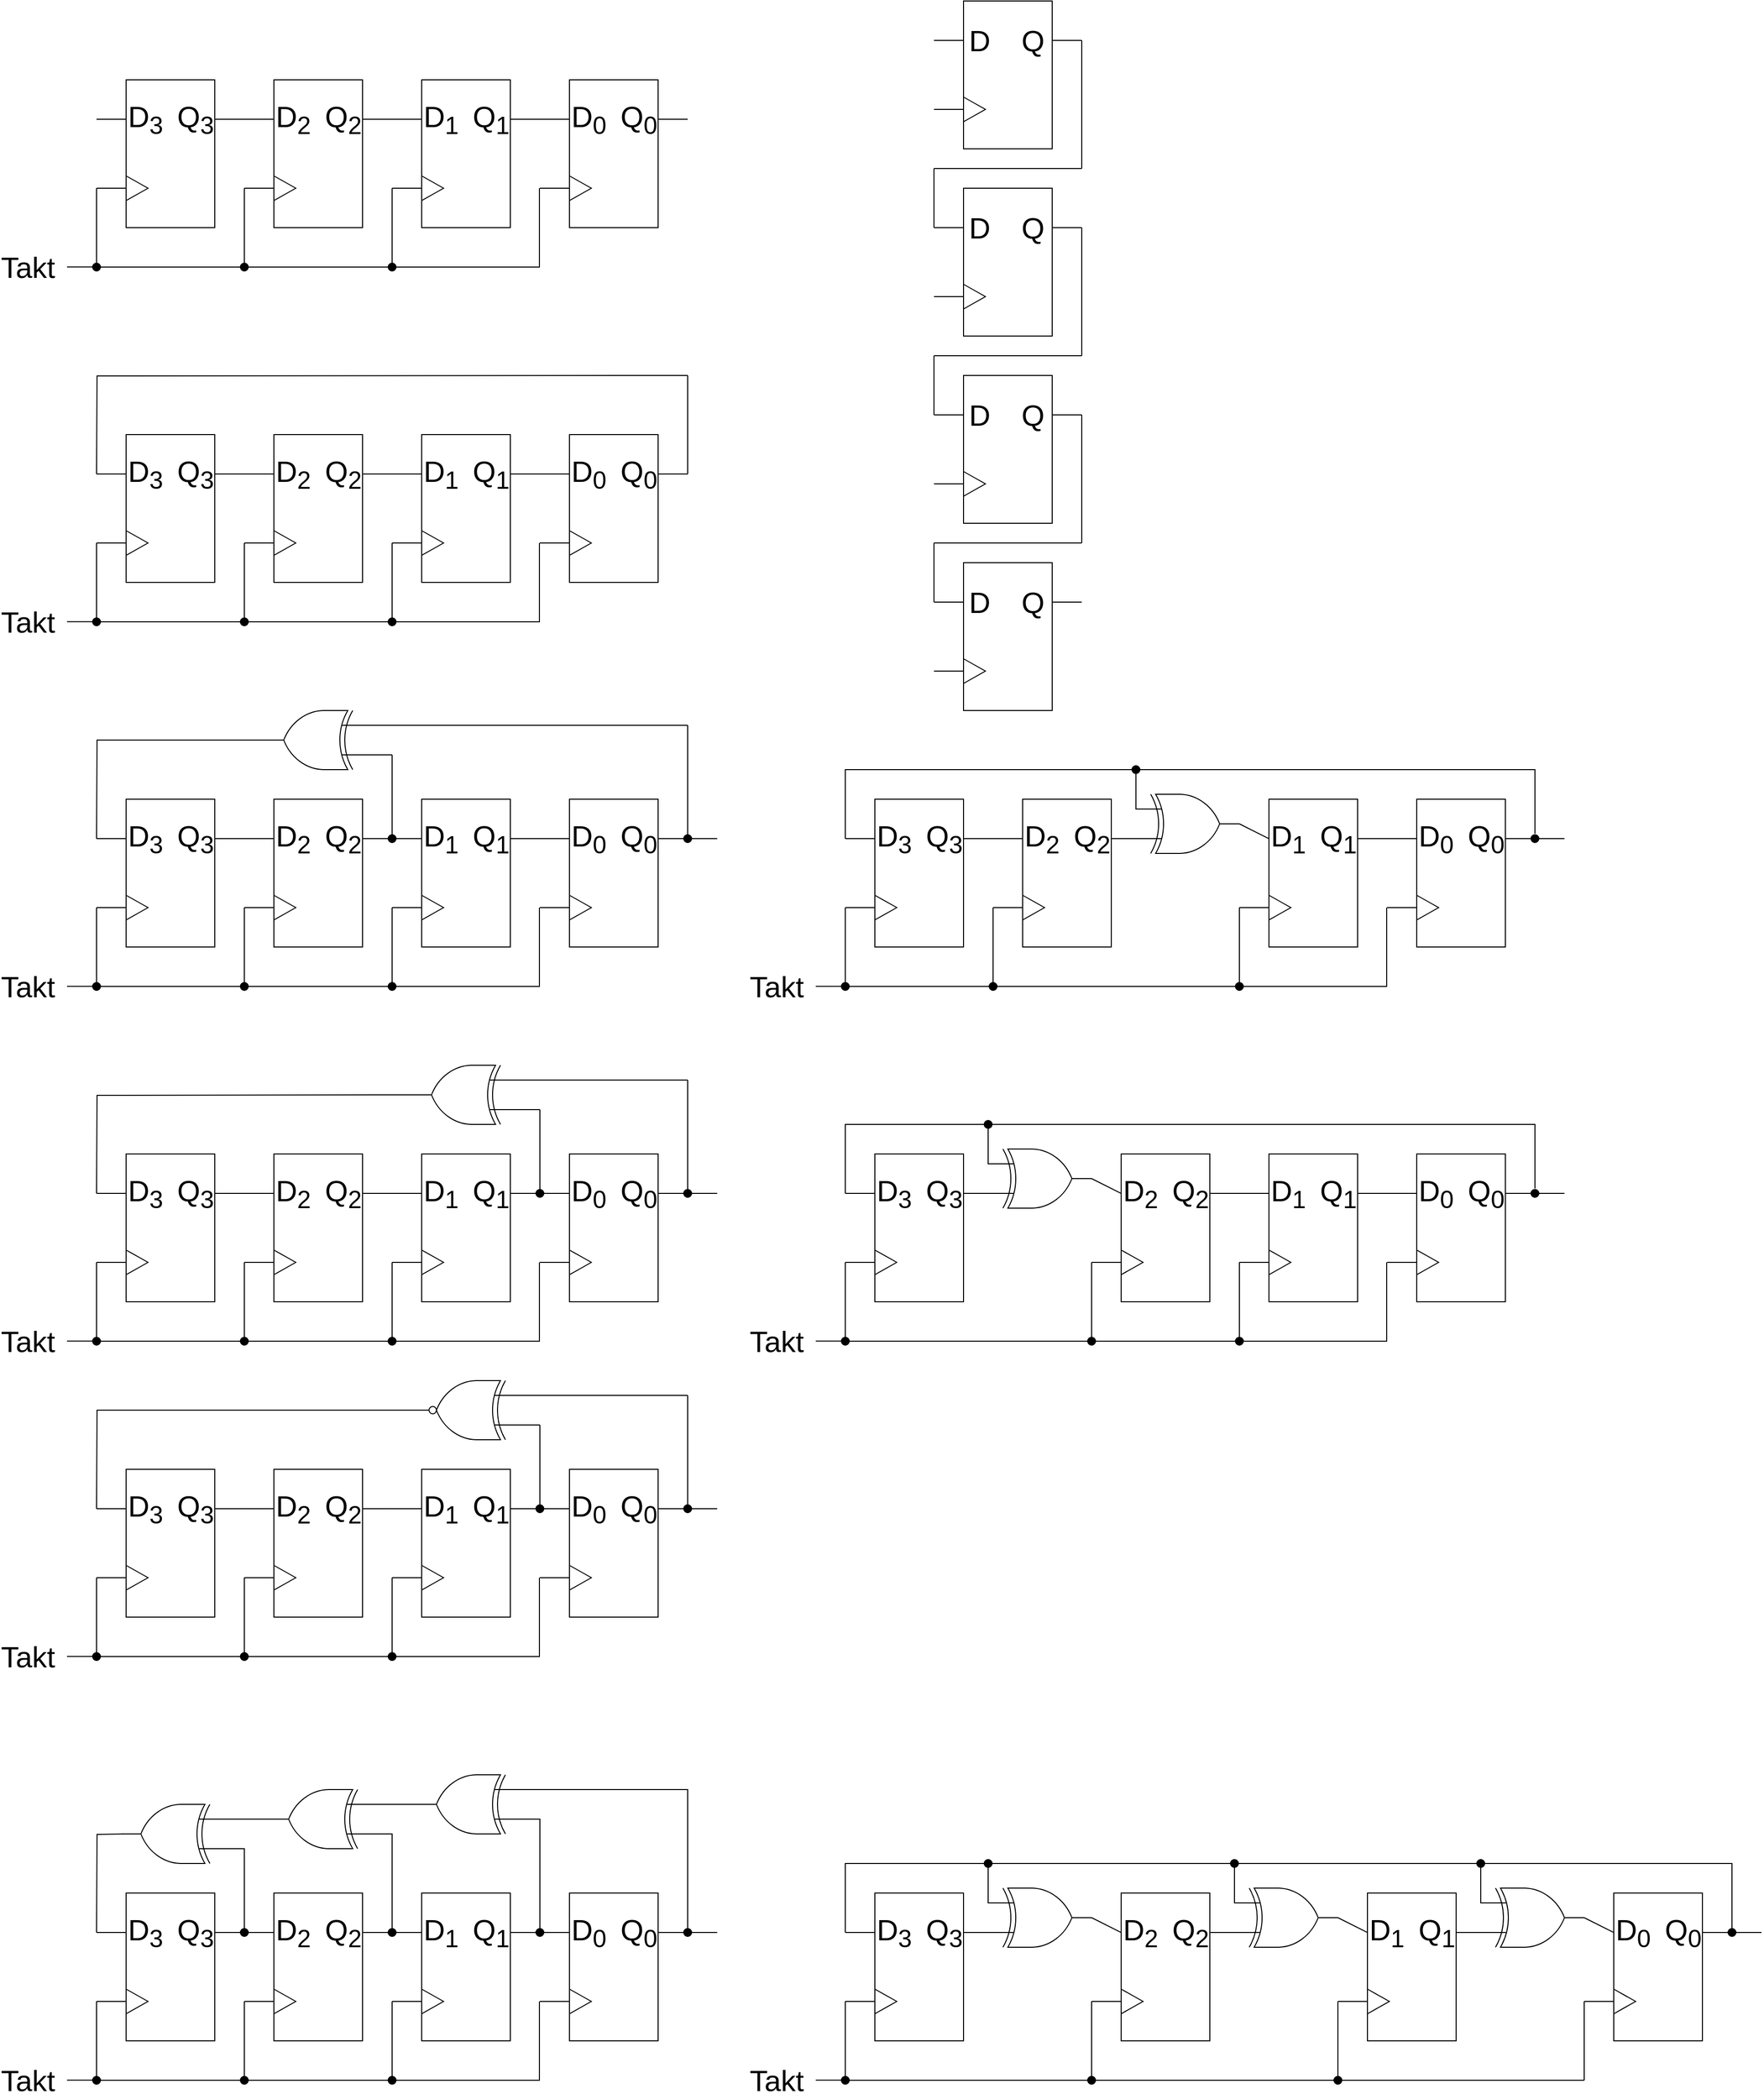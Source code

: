 <mxfile>
    <diagram id="PS_w-CwXK0_uvmPeMOLf" name="Page-1">
        <mxGraphModel dx="1388" dy="89" grid="1" gridSize="10" guides="1" tooltips="1" connect="1" arrows="1" fold="1" page="1" pageScale="1" pageWidth="1600" pageHeight="900" math="0" shadow="0">
            <root>
                <mxCell id="0"/>
                <mxCell id="1" parent="0"/>
                <mxCell id="91" value="" style="group" parent="1" vertex="1" connectable="0">
                    <mxGeometry x="1000" y="960" width="150" height="720" as="geometry"/>
                </mxCell>
                <mxCell id="50" value="" style="group" parent="91" vertex="1" connectable="0">
                    <mxGeometry width="150" height="150" as="geometry"/>
                </mxCell>
                <mxCell id="51" value="" style="rounded=0;whiteSpace=wrap;html=1;" parent="50" vertex="1">
                    <mxGeometry x="30" width="90" height="150" as="geometry"/>
                </mxCell>
                <mxCell id="52" value="" style="endArrow=none;html=1;align=center;fontSize=30;entryX=0;entryY=0.267;entryDx=0;entryDy=0;entryPerimeter=0;" parent="50" target="51" edge="1">
                    <mxGeometry width="50" height="50" relative="1" as="geometry">
                        <mxPoint y="40" as="sourcePoint"/>
                        <mxPoint x="20" y="40" as="targetPoint"/>
                    </mxGeometry>
                </mxCell>
                <mxCell id="53" value="D" style="edgeLabel;html=1;align=center;verticalAlign=middle;resizable=0;points=[];fontSize=30;" parent="52" vertex="1" connectable="0">
                    <mxGeometry x="0.28" relative="1" as="geometry">
                        <mxPoint x="27" as="offset"/>
                    </mxGeometry>
                </mxCell>
                <mxCell id="54" value="" style="endArrow=none;html=1;align=center;exitX=1;exitY=0.267;exitDx=0;exitDy=0;fontSize=30;exitPerimeter=0;" parent="50" source="51" edge="1">
                    <mxGeometry width="50" height="50" relative="1" as="geometry">
                        <mxPoint x="135.556" y="30" as="sourcePoint"/>
                        <mxPoint x="150" y="40" as="targetPoint"/>
                    </mxGeometry>
                </mxCell>
                <mxCell id="55" value="Q" style="edgeLabel;html=1;align=center;verticalAlign=middle;resizable=0;points=[];fontSize=30;" parent="54" vertex="1" connectable="0">
                    <mxGeometry x="0.28" relative="1" as="geometry">
                        <mxPoint x="-39" as="offset"/>
                    </mxGeometry>
                </mxCell>
                <mxCell id="56" value="" style="endArrow=none;html=1;align=center;fontSize=30;entryX=0;entryY=0.5;entryDx=0;entryDy=0;" parent="50" target="57" edge="1">
                    <mxGeometry width="50" height="50" relative="1" as="geometry">
                        <mxPoint y="110" as="sourcePoint"/>
                        <mxPoint x="20" y="109.98" as="targetPoint"/>
                    </mxGeometry>
                </mxCell>
                <mxCell id="57" value="" style="triangle;whiteSpace=wrap;html=1;" parent="50" vertex="1">
                    <mxGeometry x="30.004" y="97.5" width="22.222" height="25" as="geometry"/>
                </mxCell>
                <mxCell id="58" value="" style="group" parent="91" vertex="1" connectable="0">
                    <mxGeometry y="190" width="150" height="150" as="geometry"/>
                </mxCell>
                <mxCell id="59" value="" style="rounded=0;whiteSpace=wrap;html=1;" parent="58" vertex="1">
                    <mxGeometry x="30" width="90" height="150" as="geometry"/>
                </mxCell>
                <mxCell id="60" value="" style="endArrow=none;html=1;align=center;fontSize=30;entryX=0;entryY=0.267;entryDx=0;entryDy=0;entryPerimeter=0;" parent="58" target="59" edge="1">
                    <mxGeometry width="50" height="50" relative="1" as="geometry">
                        <mxPoint y="40" as="sourcePoint"/>
                        <mxPoint x="20" y="40" as="targetPoint"/>
                    </mxGeometry>
                </mxCell>
                <mxCell id="61" value="D" style="edgeLabel;html=1;align=center;verticalAlign=middle;resizable=0;points=[];fontSize=30;" parent="60" vertex="1" connectable="0">
                    <mxGeometry x="0.28" relative="1" as="geometry">
                        <mxPoint x="27" as="offset"/>
                    </mxGeometry>
                </mxCell>
                <mxCell id="62" value="" style="endArrow=none;html=1;align=center;exitX=1;exitY=0.267;exitDx=0;exitDy=0;fontSize=30;exitPerimeter=0;" parent="58" source="59" edge="1">
                    <mxGeometry width="50" height="50" relative="1" as="geometry">
                        <mxPoint x="135.556" y="30" as="sourcePoint"/>
                        <mxPoint x="150" y="40" as="targetPoint"/>
                    </mxGeometry>
                </mxCell>
                <mxCell id="63" value="Q" style="edgeLabel;html=1;align=center;verticalAlign=middle;resizable=0;points=[];fontSize=30;" parent="62" vertex="1" connectable="0">
                    <mxGeometry x="0.28" relative="1" as="geometry">
                        <mxPoint x="-39" as="offset"/>
                    </mxGeometry>
                </mxCell>
                <mxCell id="64" value="" style="endArrow=none;html=1;align=center;fontSize=30;entryX=0;entryY=0.5;entryDx=0;entryDy=0;" parent="58" target="65" edge="1">
                    <mxGeometry width="50" height="50" relative="1" as="geometry">
                        <mxPoint y="110" as="sourcePoint"/>
                        <mxPoint x="20" y="109.98" as="targetPoint"/>
                    </mxGeometry>
                </mxCell>
                <mxCell id="65" value="" style="triangle;whiteSpace=wrap;html=1;" parent="58" vertex="1">
                    <mxGeometry x="30.004" y="97.5" width="22.222" height="25" as="geometry"/>
                </mxCell>
                <mxCell id="66" value="" style="endArrow=none;html=1;align=center;fontSize=30;" parent="91" edge="1">
                    <mxGeometry width="50" height="50" relative="1" as="geometry">
                        <mxPoint x="150" y="40" as="sourcePoint"/>
                        <mxPoint x="150" y="170" as="targetPoint"/>
                    </mxGeometry>
                </mxCell>
                <mxCell id="67" value="" style="endArrow=none;html=1;align=center;fontSize=30;" parent="91" edge="1">
                    <mxGeometry width="50" height="50" relative="1" as="geometry">
                        <mxPoint y="170" as="sourcePoint"/>
                        <mxPoint x="150" y="170" as="targetPoint"/>
                    </mxGeometry>
                </mxCell>
                <mxCell id="68" value="" style="endArrow=none;html=1;align=center;fontSize=30;" parent="91" edge="1">
                    <mxGeometry width="50" height="50" relative="1" as="geometry">
                        <mxPoint y="170" as="sourcePoint"/>
                        <mxPoint y="230" as="targetPoint"/>
                    </mxGeometry>
                </mxCell>
                <mxCell id="69" value="" style="group" parent="91" vertex="1" connectable="0">
                    <mxGeometry y="380" width="150" height="150" as="geometry"/>
                </mxCell>
                <mxCell id="70" value="" style="rounded=0;whiteSpace=wrap;html=1;" parent="69" vertex="1">
                    <mxGeometry x="30" width="90" height="150" as="geometry"/>
                </mxCell>
                <mxCell id="71" value="" style="endArrow=none;html=1;align=center;fontSize=30;entryX=0;entryY=0.267;entryDx=0;entryDy=0;entryPerimeter=0;" parent="69" target="70" edge="1">
                    <mxGeometry width="50" height="50" relative="1" as="geometry">
                        <mxPoint y="40" as="sourcePoint"/>
                        <mxPoint x="20" y="40" as="targetPoint"/>
                    </mxGeometry>
                </mxCell>
                <mxCell id="72" value="D" style="edgeLabel;html=1;align=center;verticalAlign=middle;resizable=0;points=[];fontSize=30;" parent="71" vertex="1" connectable="0">
                    <mxGeometry x="0.28" relative="1" as="geometry">
                        <mxPoint x="27" as="offset"/>
                    </mxGeometry>
                </mxCell>
                <mxCell id="73" value="" style="endArrow=none;html=1;align=center;exitX=1;exitY=0.267;exitDx=0;exitDy=0;fontSize=30;exitPerimeter=0;" parent="69" source="70" edge="1">
                    <mxGeometry width="50" height="50" relative="1" as="geometry">
                        <mxPoint x="135.556" y="30" as="sourcePoint"/>
                        <mxPoint x="150" y="40" as="targetPoint"/>
                    </mxGeometry>
                </mxCell>
                <mxCell id="74" value="Q" style="edgeLabel;html=1;align=center;verticalAlign=middle;resizable=0;points=[];fontSize=30;" parent="73" vertex="1" connectable="0">
                    <mxGeometry x="0.28" relative="1" as="geometry">
                        <mxPoint x="-39" as="offset"/>
                    </mxGeometry>
                </mxCell>
                <mxCell id="75" value="" style="endArrow=none;html=1;align=center;fontSize=30;entryX=0;entryY=0.5;entryDx=0;entryDy=0;" parent="69" target="76" edge="1">
                    <mxGeometry width="50" height="50" relative="1" as="geometry">
                        <mxPoint y="110" as="sourcePoint"/>
                        <mxPoint x="20" y="109.98" as="targetPoint"/>
                    </mxGeometry>
                </mxCell>
                <mxCell id="76" value="" style="triangle;whiteSpace=wrap;html=1;" parent="69" vertex="1">
                    <mxGeometry x="30.004" y="97.5" width="22.222" height="25" as="geometry"/>
                </mxCell>
                <mxCell id="77" value="" style="endArrow=none;html=1;align=center;fontSize=30;" parent="91" edge="1">
                    <mxGeometry width="50" height="50" relative="1" as="geometry">
                        <mxPoint x="150" y="230" as="sourcePoint"/>
                        <mxPoint x="150" y="360" as="targetPoint"/>
                    </mxGeometry>
                </mxCell>
                <mxCell id="78" value="" style="endArrow=none;html=1;align=center;fontSize=30;" parent="91" edge="1">
                    <mxGeometry width="50" height="50" relative="1" as="geometry">
                        <mxPoint y="360" as="sourcePoint"/>
                        <mxPoint x="150" y="360" as="targetPoint"/>
                    </mxGeometry>
                </mxCell>
                <mxCell id="79" value="" style="endArrow=none;html=1;align=center;fontSize=30;" parent="91" edge="1">
                    <mxGeometry width="50" height="50" relative="1" as="geometry">
                        <mxPoint y="360" as="sourcePoint"/>
                        <mxPoint y="420" as="targetPoint"/>
                    </mxGeometry>
                </mxCell>
                <mxCell id="80" value="" style="group" parent="91" vertex="1" connectable="0">
                    <mxGeometry y="570" width="150" height="150" as="geometry"/>
                </mxCell>
                <mxCell id="81" value="" style="rounded=0;whiteSpace=wrap;html=1;" parent="80" vertex="1">
                    <mxGeometry x="30" width="90" height="150" as="geometry"/>
                </mxCell>
                <mxCell id="82" value="" style="endArrow=none;html=1;align=center;fontSize=30;entryX=0;entryY=0.267;entryDx=0;entryDy=0;entryPerimeter=0;" parent="80" target="81" edge="1">
                    <mxGeometry width="50" height="50" relative="1" as="geometry">
                        <mxPoint y="40" as="sourcePoint"/>
                        <mxPoint x="20" y="40" as="targetPoint"/>
                    </mxGeometry>
                </mxCell>
                <mxCell id="83" value="D" style="edgeLabel;html=1;align=center;verticalAlign=middle;resizable=0;points=[];fontSize=30;" parent="82" vertex="1" connectable="0">
                    <mxGeometry x="0.28" relative="1" as="geometry">
                        <mxPoint x="27" as="offset"/>
                    </mxGeometry>
                </mxCell>
                <mxCell id="84" value="" style="endArrow=none;html=1;align=center;exitX=1;exitY=0.267;exitDx=0;exitDy=0;fontSize=30;exitPerimeter=0;" parent="80" source="81" edge="1">
                    <mxGeometry width="50" height="50" relative="1" as="geometry">
                        <mxPoint x="135.556" y="30" as="sourcePoint"/>
                        <mxPoint x="150" y="40" as="targetPoint"/>
                    </mxGeometry>
                </mxCell>
                <mxCell id="85" value="Q" style="edgeLabel;html=1;align=center;verticalAlign=middle;resizable=0;points=[];fontSize=30;" parent="84" vertex="1" connectable="0">
                    <mxGeometry x="0.28" relative="1" as="geometry">
                        <mxPoint x="-39" as="offset"/>
                    </mxGeometry>
                </mxCell>
                <mxCell id="86" value="" style="endArrow=none;html=1;align=center;fontSize=30;entryX=0;entryY=0.5;entryDx=0;entryDy=0;" parent="80" target="87" edge="1">
                    <mxGeometry width="50" height="50" relative="1" as="geometry">
                        <mxPoint y="110" as="sourcePoint"/>
                        <mxPoint x="20" y="109.98" as="targetPoint"/>
                    </mxGeometry>
                </mxCell>
                <mxCell id="87" value="" style="triangle;whiteSpace=wrap;html=1;" parent="80" vertex="1">
                    <mxGeometry x="30.004" y="97.5" width="22.222" height="25" as="geometry"/>
                </mxCell>
                <mxCell id="88" value="" style="endArrow=none;html=1;align=center;fontSize=30;" parent="91" edge="1">
                    <mxGeometry width="50" height="50" relative="1" as="geometry">
                        <mxPoint x="150" y="420" as="sourcePoint"/>
                        <mxPoint x="150" y="550" as="targetPoint"/>
                    </mxGeometry>
                </mxCell>
                <mxCell id="89" value="" style="endArrow=none;html=1;align=center;fontSize=30;" parent="91" edge="1">
                    <mxGeometry width="50" height="50" relative="1" as="geometry">
                        <mxPoint y="550" as="sourcePoint"/>
                        <mxPoint x="150" y="550" as="targetPoint"/>
                    </mxGeometry>
                </mxCell>
                <mxCell id="90" value="" style="endArrow=none;html=1;align=center;fontSize=30;" parent="91" edge="1">
                    <mxGeometry width="50" height="50" relative="1" as="geometry">
                        <mxPoint y="550" as="sourcePoint"/>
                        <mxPoint y="610" as="targetPoint"/>
                    </mxGeometry>
                </mxCell>
                <mxCell id="234" value="" style="group" parent="1" vertex="1" connectable="0">
                    <mxGeometry x="120" y="1040" width="630" height="195" as="geometry"/>
                </mxCell>
                <mxCell id="2" value="Takt" style="endArrow=none;html=1;align=center;fontSize=30;entryX=0;entryY=0.5;entryDx=0;entryDy=0;" parent="234" edge="1">
                    <mxGeometry x="-1" y="-40" width="50" height="50" relative="1" as="geometry">
                        <mxPoint y="189.91" as="sourcePoint"/>
                        <mxPoint x="30.004" y="189.91" as="targetPoint"/>
                        <mxPoint x="-40" y="-40" as="offset"/>
                    </mxGeometry>
                </mxCell>
                <mxCell id="3" value="" style="group" parent="234" vertex="1" connectable="0">
                    <mxGeometry x="30" width="150" height="150" as="geometry"/>
                </mxCell>
                <mxCell id="4" value="" style="rounded=0;whiteSpace=wrap;html=1;" parent="3" vertex="1">
                    <mxGeometry x="30" width="90" height="150" as="geometry"/>
                </mxCell>
                <mxCell id="5" value="" style="endArrow=none;html=1;align=center;fontSize=30;entryX=0;entryY=0.267;entryDx=0;entryDy=0;entryPerimeter=0;" parent="3" target="4" edge="1">
                    <mxGeometry width="50" height="50" relative="1" as="geometry">
                        <mxPoint y="40" as="sourcePoint"/>
                        <mxPoint x="20" y="40" as="targetPoint"/>
                    </mxGeometry>
                </mxCell>
                <mxCell id="6" value="D&lt;sub&gt;3&lt;/sub&gt;" style="edgeLabel;html=1;align=left;verticalAlign=middle;resizable=0;points=[];fontSize=30;" parent="5" vertex="1" connectable="0">
                    <mxGeometry x="0.28" relative="1" as="geometry">
                        <mxPoint x="11" as="offset"/>
                    </mxGeometry>
                </mxCell>
                <mxCell id="7" value="" style="endArrow=none;html=1;align=center;exitX=1;exitY=0.267;exitDx=0;exitDy=0;fontSize=30;exitPerimeter=0;" parent="3" source="4" edge="1">
                    <mxGeometry width="50" height="50" relative="1" as="geometry">
                        <mxPoint x="135.556" y="30" as="sourcePoint"/>
                        <mxPoint x="150" y="40" as="targetPoint"/>
                    </mxGeometry>
                </mxCell>
                <mxCell id="8" value="Q&lt;sub&gt;3&lt;br&gt;&lt;/sub&gt;" style="edgeLabel;html=1;align=center;verticalAlign=middle;resizable=0;points=[];fontSize=30;" parent="7" vertex="1" connectable="0">
                    <mxGeometry x="0.28" relative="1" as="geometry">
                        <mxPoint x="-39" as="offset"/>
                    </mxGeometry>
                </mxCell>
                <mxCell id="9" value="" style="endArrow=none;html=1;align=center;fontSize=30;entryX=0;entryY=0.5;entryDx=0;entryDy=0;" parent="3" target="10" edge="1">
                    <mxGeometry width="50" height="50" relative="1" as="geometry">
                        <mxPoint y="110" as="sourcePoint"/>
                        <mxPoint x="20" y="109.98" as="targetPoint"/>
                    </mxGeometry>
                </mxCell>
                <mxCell id="10" value="" style="triangle;whiteSpace=wrap;html=1;" parent="3" vertex="1">
                    <mxGeometry x="30.004" y="97.5" width="22.222" height="25" as="geometry"/>
                </mxCell>
                <mxCell id="11" value="" style="group" parent="234" vertex="1" connectable="0">
                    <mxGeometry x="180" width="150" height="150" as="geometry"/>
                </mxCell>
                <mxCell id="12" value="" style="rounded=0;whiteSpace=wrap;html=1;" parent="11" vertex="1">
                    <mxGeometry x="30" width="90" height="150" as="geometry"/>
                </mxCell>
                <mxCell id="13" value="" style="endArrow=none;html=1;align=center;fontSize=30;entryX=0;entryY=0.267;entryDx=0;entryDy=0;entryPerimeter=0;" parent="11" target="12" edge="1">
                    <mxGeometry width="50" height="50" relative="1" as="geometry">
                        <mxPoint y="40" as="sourcePoint"/>
                        <mxPoint x="20" y="40" as="targetPoint"/>
                    </mxGeometry>
                </mxCell>
                <mxCell id="14" value="D&lt;sub&gt;2&lt;/sub&gt;" style="edgeLabel;html=1;align=left;verticalAlign=middle;resizable=0;points=[];fontSize=30;" parent="13" vertex="1" connectable="0">
                    <mxGeometry x="0.28" relative="1" as="geometry">
                        <mxPoint x="11" as="offset"/>
                    </mxGeometry>
                </mxCell>
                <mxCell id="15" value="" style="endArrow=none;html=1;align=center;exitX=1;exitY=0.267;exitDx=0;exitDy=0;fontSize=30;exitPerimeter=0;" parent="11" source="12" edge="1">
                    <mxGeometry width="50" height="50" relative="1" as="geometry">
                        <mxPoint x="135.556" y="30" as="sourcePoint"/>
                        <mxPoint x="150" y="40" as="targetPoint"/>
                    </mxGeometry>
                </mxCell>
                <mxCell id="16" value="Q&lt;sub&gt;2&lt;/sub&gt;" style="edgeLabel;html=1;align=center;verticalAlign=middle;resizable=0;points=[];fontSize=30;" parent="15" vertex="1" connectable="0">
                    <mxGeometry x="0.28" relative="1" as="geometry">
                        <mxPoint x="-39" as="offset"/>
                    </mxGeometry>
                </mxCell>
                <mxCell id="17" value="" style="endArrow=none;html=1;align=center;fontSize=30;entryX=0;entryY=0.5;entryDx=0;entryDy=0;" parent="11" target="18" edge="1">
                    <mxGeometry width="50" height="50" relative="1" as="geometry">
                        <mxPoint y="110" as="sourcePoint"/>
                        <mxPoint x="20" y="109.98" as="targetPoint"/>
                    </mxGeometry>
                </mxCell>
                <mxCell id="18" value="" style="triangle;whiteSpace=wrap;html=1;" parent="11" vertex="1">
                    <mxGeometry x="30.004" y="97.5" width="22.222" height="25" as="geometry"/>
                </mxCell>
                <mxCell id="20" value="" style="group" parent="234" vertex="1" connectable="0">
                    <mxGeometry x="330" width="150" height="150" as="geometry"/>
                </mxCell>
                <mxCell id="21" value="" style="rounded=0;whiteSpace=wrap;html=1;" parent="20" vertex="1">
                    <mxGeometry x="30" width="90" height="150" as="geometry"/>
                </mxCell>
                <mxCell id="22" value="" style="endArrow=none;html=1;align=center;fontSize=30;entryX=0;entryY=0.267;entryDx=0;entryDy=0;entryPerimeter=0;" parent="20" target="21" edge="1">
                    <mxGeometry width="50" height="50" relative="1" as="geometry">
                        <mxPoint y="40" as="sourcePoint"/>
                        <mxPoint x="20" y="40" as="targetPoint"/>
                    </mxGeometry>
                </mxCell>
                <mxCell id="23" value="D&lt;sub&gt;1&lt;/sub&gt;" style="edgeLabel;html=1;align=left;verticalAlign=middle;resizable=0;points=[];fontSize=30;" parent="22" vertex="1" connectable="0">
                    <mxGeometry x="0.28" relative="1" as="geometry">
                        <mxPoint x="11" as="offset"/>
                    </mxGeometry>
                </mxCell>
                <mxCell id="24" value="" style="endArrow=none;html=1;align=center;exitX=1;exitY=0.267;exitDx=0;exitDy=0;fontSize=30;exitPerimeter=0;" parent="20" source="21" edge="1">
                    <mxGeometry width="50" height="50" relative="1" as="geometry">
                        <mxPoint x="135.556" y="30" as="sourcePoint"/>
                        <mxPoint x="150" y="40" as="targetPoint"/>
                    </mxGeometry>
                </mxCell>
                <mxCell id="25" value="Q&lt;sub&gt;1&lt;/sub&gt;" style="edgeLabel;html=1;align=center;verticalAlign=middle;resizable=0;points=[];fontSize=30;" parent="24" vertex="1" connectable="0">
                    <mxGeometry x="0.28" relative="1" as="geometry">
                        <mxPoint x="-39" as="offset"/>
                    </mxGeometry>
                </mxCell>
                <mxCell id="26" value="" style="endArrow=none;html=1;align=center;fontSize=30;entryX=0;entryY=0.5;entryDx=0;entryDy=0;" parent="20" target="27" edge="1">
                    <mxGeometry width="50" height="50" relative="1" as="geometry">
                        <mxPoint y="110" as="sourcePoint"/>
                        <mxPoint x="20" y="109.98" as="targetPoint"/>
                    </mxGeometry>
                </mxCell>
                <mxCell id="27" value="" style="triangle;whiteSpace=wrap;html=1;" parent="20" vertex="1">
                    <mxGeometry x="30.004" y="97.5" width="22.222" height="25" as="geometry"/>
                </mxCell>
                <mxCell id="28" value="" style="group" parent="234" vertex="1" connectable="0">
                    <mxGeometry x="480" width="150" height="150" as="geometry"/>
                </mxCell>
                <mxCell id="29" value="" style="rounded=0;whiteSpace=wrap;html=1;" parent="28" vertex="1">
                    <mxGeometry x="30" width="90" height="150" as="geometry"/>
                </mxCell>
                <mxCell id="30" value="" style="endArrow=none;html=1;align=center;fontSize=30;entryX=0;entryY=0.267;entryDx=0;entryDy=0;entryPerimeter=0;" parent="28" target="29" edge="1">
                    <mxGeometry width="50" height="50" relative="1" as="geometry">
                        <mxPoint y="40" as="sourcePoint"/>
                        <mxPoint x="20" y="40" as="targetPoint"/>
                    </mxGeometry>
                </mxCell>
                <mxCell id="31" value="D&lt;sub&gt;0&lt;/sub&gt;" style="edgeLabel;html=1;align=left;verticalAlign=middle;resizable=0;points=[];fontSize=30;" parent="30" vertex="1" connectable="0">
                    <mxGeometry x="0.28" relative="1" as="geometry">
                        <mxPoint x="11" as="offset"/>
                    </mxGeometry>
                </mxCell>
                <mxCell id="32" value="" style="endArrow=none;html=1;align=center;exitX=1;exitY=0.267;exitDx=0;exitDy=0;fontSize=30;exitPerimeter=0;" parent="28" source="29" edge="1">
                    <mxGeometry width="50" height="50" relative="1" as="geometry">
                        <mxPoint x="135.556" y="30" as="sourcePoint"/>
                        <mxPoint x="150" y="40" as="targetPoint"/>
                    </mxGeometry>
                </mxCell>
                <mxCell id="33" value="Q&lt;sub&gt;0&lt;/sub&gt;" style="edgeLabel;html=1;align=center;verticalAlign=middle;resizable=0;points=[];fontSize=30;" parent="32" vertex="1" connectable="0">
                    <mxGeometry x="0.28" relative="1" as="geometry">
                        <mxPoint x="-39" as="offset"/>
                    </mxGeometry>
                </mxCell>
                <mxCell id="34" value="" style="endArrow=none;html=1;align=center;fontSize=30;entryX=0;entryY=0.5;entryDx=0;entryDy=0;" parent="28" target="35" edge="1">
                    <mxGeometry width="50" height="50" relative="1" as="geometry">
                        <mxPoint y="110" as="sourcePoint"/>
                        <mxPoint x="20" y="109.98" as="targetPoint"/>
                    </mxGeometry>
                </mxCell>
                <mxCell id="35" value="" style="triangle;whiteSpace=wrap;html=1;" parent="28" vertex="1">
                    <mxGeometry x="30.004" y="97.5" width="22.222" height="25" as="geometry"/>
                </mxCell>
                <mxCell id="36" value="" style="endArrow=none;html=1;align=center;fontSize=30;" parent="234" edge="1">
                    <mxGeometry width="50" height="50" relative="1" as="geometry">
                        <mxPoint x="30" y="190" as="sourcePoint"/>
                        <mxPoint x="30" y="110" as="targetPoint"/>
                    </mxGeometry>
                </mxCell>
                <mxCell id="37" value="" style="endArrow=none;html=1;align=center;fontSize=30;" parent="234" edge="1">
                    <mxGeometry width="50" height="50" relative="1" as="geometry">
                        <mxPoint x="180" y="190" as="sourcePoint"/>
                        <mxPoint x="180" y="110" as="targetPoint"/>
                    </mxGeometry>
                </mxCell>
                <mxCell id="38" value="" style="endArrow=none;html=1;align=center;fontSize=30;" parent="234" edge="1">
                    <mxGeometry width="50" height="50" relative="1" as="geometry">
                        <mxPoint x="330" y="190" as="sourcePoint"/>
                        <mxPoint x="330" y="110" as="targetPoint"/>
                    </mxGeometry>
                </mxCell>
                <mxCell id="39" value="" style="endArrow=none;html=1;align=center;fontSize=30;" parent="234" edge="1">
                    <mxGeometry width="50" height="50" relative="1" as="geometry">
                        <mxPoint x="479.52" y="190" as="sourcePoint"/>
                        <mxPoint x="479.52" y="110" as="targetPoint"/>
                    </mxGeometry>
                </mxCell>
                <mxCell id="40" value="" style="endArrow=none;html=1;align=center;fontSize=30;exitX=0.9;exitY=0.5;exitDx=0;exitDy=0;exitPerimeter=0;" parent="234" source="46" edge="1">
                    <mxGeometry width="50" height="50" relative="1" as="geometry">
                        <mxPoint y="190" as="sourcePoint"/>
                        <mxPoint x="480" y="190" as="targetPoint"/>
                    </mxGeometry>
                </mxCell>
                <mxCell id="45" value="" style="verticalLabelPosition=bottom;shadow=0;dashed=0;align=center;html=1;verticalAlign=top;shape=mxgraph.electrical.logic_gates.inverting_contact;fillColor=#000000;" parent="234" vertex="1">
                    <mxGeometry x="175" y="185" width="10" height="10" as="geometry"/>
                </mxCell>
                <mxCell id="46" value="" style="verticalLabelPosition=bottom;shadow=0;dashed=0;align=center;html=1;verticalAlign=top;shape=mxgraph.electrical.logic_gates.inverting_contact;fillColor=#000000;" parent="234" vertex="1">
                    <mxGeometry x="25" y="185" width="10" height="10" as="geometry"/>
                </mxCell>
                <mxCell id="47" value="" style="verticalLabelPosition=bottom;shadow=0;dashed=0;align=center;html=1;verticalAlign=top;shape=mxgraph.electrical.logic_gates.inverting_contact;fillColor=#000000;" parent="234" vertex="1">
                    <mxGeometry x="325" y="185" width="10" height="10" as="geometry"/>
                </mxCell>
                <mxCell id="295" value="" style="group" parent="1" vertex="1" connectable="0">
                    <mxGeometry x="880" y="2095" width="760" height="230" as="geometry"/>
                </mxCell>
                <mxCell id="242" value="" style="endArrow=none;html=1;align=center;fontSize=30;" parent="295" edge="1">
                    <mxGeometry width="50" height="50" relative="1" as="geometry">
                        <mxPoint x="730" y="75" as="sourcePoint"/>
                        <mxPoint x="760" y="75" as="targetPoint"/>
                    </mxGeometry>
                </mxCell>
                <mxCell id="243" value="Takt" style="endArrow=none;html=1;align=center;fontSize=30;entryX=0;entryY=0.5;entryDx=0;entryDy=0;" parent="295" edge="1">
                    <mxGeometry x="-1" y="-40" width="50" height="50" relative="1" as="geometry">
                        <mxPoint y="224.91" as="sourcePoint"/>
                        <mxPoint x="30.004" y="224.91" as="targetPoint"/>
                        <mxPoint x="-40" y="-40" as="offset"/>
                    </mxGeometry>
                </mxCell>
                <mxCell id="244" value="" style="group" parent="295" vertex="1" connectable="0">
                    <mxGeometry x="30" y="35" width="150" height="150" as="geometry"/>
                </mxCell>
                <mxCell id="245" value="" style="rounded=0;whiteSpace=wrap;html=1;" parent="244" vertex="1">
                    <mxGeometry x="30" width="90" height="150" as="geometry"/>
                </mxCell>
                <mxCell id="246" value="" style="endArrow=none;html=1;align=center;fontSize=30;entryX=0;entryY=0.267;entryDx=0;entryDy=0;entryPerimeter=0;" parent="244" target="245" edge="1">
                    <mxGeometry width="50" height="50" relative="1" as="geometry">
                        <mxPoint y="40" as="sourcePoint"/>
                        <mxPoint x="20" y="40" as="targetPoint"/>
                    </mxGeometry>
                </mxCell>
                <mxCell id="247" value="D&lt;sub&gt;3&lt;/sub&gt;" style="edgeLabel;html=1;align=left;verticalAlign=middle;resizable=0;points=[];fontSize=30;" parent="246" vertex="1" connectable="0">
                    <mxGeometry x="0.28" relative="1" as="geometry">
                        <mxPoint x="11" as="offset"/>
                    </mxGeometry>
                </mxCell>
                <mxCell id="248" value="" style="endArrow=none;html=1;align=center;exitX=1;exitY=0.267;exitDx=0;exitDy=0;fontSize=30;exitPerimeter=0;" parent="244" source="245" edge="1">
                    <mxGeometry width="50" height="50" relative="1" as="geometry">
                        <mxPoint x="135.556" y="30" as="sourcePoint"/>
                        <mxPoint x="150" y="40" as="targetPoint"/>
                    </mxGeometry>
                </mxCell>
                <mxCell id="249" value="Q&lt;sub&gt;3&lt;br&gt;&lt;/sub&gt;" style="edgeLabel;html=1;align=center;verticalAlign=middle;resizable=0;points=[];fontSize=30;" parent="248" vertex="1" connectable="0">
                    <mxGeometry x="0.28" relative="1" as="geometry">
                        <mxPoint x="-39" as="offset"/>
                    </mxGeometry>
                </mxCell>
                <mxCell id="250" value="" style="endArrow=none;html=1;align=center;fontSize=30;entryX=0;entryY=0.5;entryDx=0;entryDy=0;" parent="244" target="251" edge="1">
                    <mxGeometry width="50" height="50" relative="1" as="geometry">
                        <mxPoint y="110" as="sourcePoint"/>
                        <mxPoint x="20" y="109.98" as="targetPoint"/>
                    </mxGeometry>
                </mxCell>
                <mxCell id="251" value="" style="triangle;whiteSpace=wrap;html=1;" parent="244" vertex="1">
                    <mxGeometry x="30.004" y="97.5" width="22.222" height="25" as="geometry"/>
                </mxCell>
                <mxCell id="252" value="" style="group" parent="295" vertex="1" connectable="0">
                    <mxGeometry x="280" y="35" width="150" height="150" as="geometry"/>
                </mxCell>
                <mxCell id="253" value="" style="rounded=0;whiteSpace=wrap;html=1;" parent="252" vertex="1">
                    <mxGeometry x="30" width="90" height="150" as="geometry"/>
                </mxCell>
                <mxCell id="256" value="" style="endArrow=none;html=1;align=center;exitX=1;exitY=0.267;exitDx=0;exitDy=0;fontSize=30;exitPerimeter=0;" parent="252" source="253" edge="1">
                    <mxGeometry width="50" height="50" relative="1" as="geometry">
                        <mxPoint x="135.556" y="30" as="sourcePoint"/>
                        <mxPoint x="150" y="40" as="targetPoint"/>
                    </mxGeometry>
                </mxCell>
                <mxCell id="257" value="Q&lt;sub&gt;2&lt;/sub&gt;" style="edgeLabel;html=1;align=center;verticalAlign=middle;resizable=0;points=[];fontSize=30;" parent="256" vertex="1" connectable="0">
                    <mxGeometry x="0.28" relative="1" as="geometry">
                        <mxPoint x="-39" as="offset"/>
                    </mxGeometry>
                </mxCell>
                <mxCell id="258" value="" style="endArrow=none;html=1;align=center;fontSize=30;entryX=0;entryY=0.5;entryDx=0;entryDy=0;" parent="252" target="259" edge="1">
                    <mxGeometry width="50" height="50" relative="1" as="geometry">
                        <mxPoint y="110" as="sourcePoint"/>
                        <mxPoint x="20" y="109.98" as="targetPoint"/>
                    </mxGeometry>
                </mxCell>
                <mxCell id="259" value="" style="triangle;whiteSpace=wrap;html=1;" parent="252" vertex="1">
                    <mxGeometry x="30.004" y="97.5" width="22.222" height="25" as="geometry"/>
                </mxCell>
                <mxCell id="260" value="" style="group" parent="295" vertex="1" connectable="0">
                    <mxGeometry x="430" y="35" width="150" height="150" as="geometry"/>
                </mxCell>
                <mxCell id="261" value="" style="rounded=0;whiteSpace=wrap;html=1;" parent="260" vertex="1">
                    <mxGeometry x="30" width="90" height="150" as="geometry"/>
                </mxCell>
                <mxCell id="262" value="" style="endArrow=none;html=1;align=center;fontSize=30;entryX=0;entryY=0.267;entryDx=0;entryDy=0;entryPerimeter=0;" parent="260" target="261" edge="1">
                    <mxGeometry width="50" height="50" relative="1" as="geometry">
                        <mxPoint y="40" as="sourcePoint"/>
                        <mxPoint x="20" y="40" as="targetPoint"/>
                    </mxGeometry>
                </mxCell>
                <mxCell id="263" value="D&lt;sub&gt;1&lt;/sub&gt;" style="edgeLabel;html=1;align=left;verticalAlign=middle;resizable=0;points=[];fontSize=30;" parent="262" vertex="1" connectable="0">
                    <mxGeometry x="0.28" relative="1" as="geometry">
                        <mxPoint x="11" as="offset"/>
                    </mxGeometry>
                </mxCell>
                <mxCell id="264" value="" style="endArrow=none;html=1;align=center;exitX=1;exitY=0.267;exitDx=0;exitDy=0;fontSize=30;exitPerimeter=0;" parent="260" source="261" edge="1">
                    <mxGeometry width="50" height="50" relative="1" as="geometry">
                        <mxPoint x="135.556" y="30" as="sourcePoint"/>
                        <mxPoint x="150" y="40" as="targetPoint"/>
                    </mxGeometry>
                </mxCell>
                <mxCell id="265" value="Q&lt;sub&gt;1&lt;/sub&gt;" style="edgeLabel;html=1;align=center;verticalAlign=middle;resizable=0;points=[];fontSize=30;" parent="264" vertex="1" connectable="0">
                    <mxGeometry x="0.28" relative="1" as="geometry">
                        <mxPoint x="-39" as="offset"/>
                    </mxGeometry>
                </mxCell>
                <mxCell id="266" value="" style="endArrow=none;html=1;align=center;fontSize=30;entryX=0;entryY=0.5;entryDx=0;entryDy=0;" parent="260" target="267" edge="1">
                    <mxGeometry width="50" height="50" relative="1" as="geometry">
                        <mxPoint y="110" as="sourcePoint"/>
                        <mxPoint x="20" y="109.98" as="targetPoint"/>
                    </mxGeometry>
                </mxCell>
                <mxCell id="267" value="" style="triangle;whiteSpace=wrap;html=1;" parent="260" vertex="1">
                    <mxGeometry x="30.004" y="97.5" width="22.222" height="25" as="geometry"/>
                </mxCell>
                <mxCell id="268" value="" style="group" parent="295" vertex="1" connectable="0">
                    <mxGeometry x="580" y="35" width="150" height="150" as="geometry"/>
                </mxCell>
                <mxCell id="269" value="" style="rounded=0;whiteSpace=wrap;html=1;" parent="268" vertex="1">
                    <mxGeometry x="30" width="90" height="150" as="geometry"/>
                </mxCell>
                <mxCell id="270" value="" style="endArrow=none;html=1;align=center;fontSize=30;entryX=0;entryY=0.267;entryDx=0;entryDy=0;entryPerimeter=0;" parent="268" target="269" edge="1">
                    <mxGeometry width="50" height="50" relative="1" as="geometry">
                        <mxPoint y="40" as="sourcePoint"/>
                        <mxPoint x="20" y="40" as="targetPoint"/>
                    </mxGeometry>
                </mxCell>
                <mxCell id="271" value="D&lt;sub&gt;0&lt;/sub&gt;" style="edgeLabel;html=1;align=left;verticalAlign=middle;resizable=0;points=[];fontSize=30;" parent="270" vertex="1" connectable="0">
                    <mxGeometry x="0.28" relative="1" as="geometry">
                        <mxPoint x="11" as="offset"/>
                    </mxGeometry>
                </mxCell>
                <mxCell id="272" value="" style="endArrow=none;html=1;align=center;exitX=1;exitY=0.267;exitDx=0;exitDy=0;fontSize=30;exitPerimeter=0;" parent="268" source="269" edge="1">
                    <mxGeometry width="50" height="50" relative="1" as="geometry">
                        <mxPoint x="135.556" y="30" as="sourcePoint"/>
                        <mxPoint x="150" y="40" as="targetPoint"/>
                    </mxGeometry>
                </mxCell>
                <mxCell id="273" value="Q&lt;sub&gt;0&lt;/sub&gt;" style="edgeLabel;html=1;align=center;verticalAlign=middle;resizable=0;points=[];fontSize=30;" parent="272" vertex="1" connectable="0">
                    <mxGeometry x="0.28" relative="1" as="geometry">
                        <mxPoint x="-39" as="offset"/>
                    </mxGeometry>
                </mxCell>
                <mxCell id="274" value="" style="endArrow=none;html=1;align=center;fontSize=30;entryX=0;entryY=0.5;entryDx=0;entryDy=0;" parent="268" target="275" edge="1">
                    <mxGeometry width="50" height="50" relative="1" as="geometry">
                        <mxPoint y="110" as="sourcePoint"/>
                        <mxPoint x="20" y="109.98" as="targetPoint"/>
                    </mxGeometry>
                </mxCell>
                <mxCell id="275" value="" style="triangle;whiteSpace=wrap;html=1;" parent="268" vertex="1">
                    <mxGeometry x="30.004" y="97.5" width="22.222" height="25" as="geometry"/>
                </mxCell>
                <mxCell id="276" value="" style="endArrow=none;html=1;align=center;fontSize=30;" parent="295" edge="1">
                    <mxGeometry width="50" height="50" relative="1" as="geometry">
                        <mxPoint x="30" y="225" as="sourcePoint"/>
                        <mxPoint x="30" y="145.0" as="targetPoint"/>
                    </mxGeometry>
                </mxCell>
                <mxCell id="277" value="" style="endArrow=none;html=1;align=center;fontSize=30;" parent="295" edge="1">
                    <mxGeometry width="50" height="50" relative="1" as="geometry">
                        <mxPoint x="280" y="225" as="sourcePoint"/>
                        <mxPoint x="280" y="145.0" as="targetPoint"/>
                    </mxGeometry>
                </mxCell>
                <mxCell id="278" value="" style="endArrow=none;html=1;align=center;fontSize=30;" parent="295" edge="1">
                    <mxGeometry width="50" height="50" relative="1" as="geometry">
                        <mxPoint x="430" y="225" as="sourcePoint"/>
                        <mxPoint x="430" y="145.0" as="targetPoint"/>
                    </mxGeometry>
                </mxCell>
                <mxCell id="279" value="" style="endArrow=none;html=1;align=center;fontSize=30;" parent="295" edge="1">
                    <mxGeometry width="50" height="50" relative="1" as="geometry">
                        <mxPoint x="579.52" y="225" as="sourcePoint"/>
                        <mxPoint x="579.52" y="145.0" as="targetPoint"/>
                    </mxGeometry>
                </mxCell>
                <mxCell id="280" value="" style="endArrow=none;html=1;align=center;fontSize=30;exitX=0.9;exitY=0.5;exitDx=0;exitDy=0;exitPerimeter=0;" parent="295" source="282" edge="1">
                    <mxGeometry width="50" height="50" relative="1" as="geometry">
                        <mxPoint x="100" y="225" as="sourcePoint"/>
                        <mxPoint x="580" y="225" as="targetPoint"/>
                    </mxGeometry>
                </mxCell>
                <mxCell id="281" value="" style="verticalLabelPosition=bottom;shadow=0;dashed=0;align=center;html=1;verticalAlign=top;shape=mxgraph.electrical.logic_gates.inverting_contact;fillColor=#000000;" parent="295" vertex="1">
                    <mxGeometry x="275" y="220" width="10" height="10" as="geometry"/>
                </mxCell>
                <mxCell id="282" value="" style="verticalLabelPosition=bottom;shadow=0;dashed=0;align=center;html=1;verticalAlign=top;shape=mxgraph.electrical.logic_gates.inverting_contact;fillColor=#000000;" parent="295" vertex="1">
                    <mxGeometry x="25" y="220" width="10" height="10" as="geometry"/>
                </mxCell>
                <mxCell id="283" value="" style="verticalLabelPosition=bottom;shadow=0;dashed=0;align=center;html=1;verticalAlign=top;shape=mxgraph.electrical.logic_gates.inverting_contact;fillColor=#000000;" parent="295" vertex="1">
                    <mxGeometry x="425" y="220" width="10" height="10" as="geometry"/>
                </mxCell>
                <mxCell id="284" style="edgeStyle=orthogonalEdgeStyle;html=1;endArrow=none;endFill=0;rounded=0;" parent="295" source="291" edge="1">
                    <mxGeometry relative="1" as="geometry">
                        <mxPoint x="30" y="75" as="targetPoint"/>
                        <mxPoint x="455" y="-25" as="sourcePoint"/>
                        <Array as="points">
                            <mxPoint x="730" y="5"/>
                            <mxPoint x="30" y="5"/>
                        </Array>
                    </mxGeometry>
                </mxCell>
                <mxCell id="286" value="" style="endArrow=none;html=1;align=center;fontSize=30;edgeStyle=orthogonalEdgeStyle;rounded=0;" parent="295" edge="1">
                    <mxGeometry width="50" height="50" relative="1" as="geometry">
                        <mxPoint x="180" y="45" as="sourcePoint"/>
                        <mxPoint x="175" y="5" as="targetPoint"/>
                        <Array as="points">
                            <mxPoint x="175" y="45"/>
                        </Array>
                    </mxGeometry>
                </mxCell>
                <mxCell id="290" value="" style="verticalLabelPosition=bottom;shadow=0;dashed=0;align=center;html=1;verticalAlign=top;shape=mxgraph.electrical.logic_gates.inverting_contact;fillColor=#000000;" parent="295" vertex="1">
                    <mxGeometry x="170" width="10" height="10" as="geometry"/>
                </mxCell>
                <mxCell id="291" value="" style="verticalLabelPosition=bottom;shadow=0;dashed=0;align=center;html=1;verticalAlign=top;shape=mxgraph.electrical.logic_gates.inverting_contact;fillColor=#000000;" parent="295" vertex="1">
                    <mxGeometry x="725" y="70" width="10" height="10" as="geometry"/>
                </mxCell>
                <mxCell id="293" style="edgeStyle=none;html=1;exitX=0;exitY=0.75;exitDx=0;exitDy=0;exitPerimeter=0;endArrow=none;endFill=0;" parent="295" source="292" edge="1">
                    <mxGeometry relative="1" as="geometry">
                        <mxPoint x="180" y="75" as="targetPoint"/>
                    </mxGeometry>
                </mxCell>
                <mxCell id="292" value="" style="verticalLabelPosition=bottom;shadow=0;dashed=0;align=center;html=1;verticalAlign=top;shape=mxgraph.electrical.logic_gates.logic_gate;operation=xor;" parent="295" vertex="1">
                    <mxGeometry x="180" y="30" width="100" height="60" as="geometry"/>
                </mxCell>
                <mxCell id="254" value="" style="endArrow=none;html=1;align=center;fontSize=30;entryX=0;entryY=0.267;entryDx=0;entryDy=0;entryPerimeter=0;exitX=1;exitY=0.5;exitDx=0;exitDy=0;exitPerimeter=0;" parent="295" source="292" target="253" edge="1">
                    <mxGeometry width="50" height="50" relative="1" as="geometry">
                        <mxPoint x="280" y="75" as="sourcePoint"/>
                        <mxPoint x="300" y="75" as="targetPoint"/>
                    </mxGeometry>
                </mxCell>
                <mxCell id="255" value="D&lt;sub&gt;2&lt;/sub&gt;" style="edgeLabel;html=1;align=left;verticalAlign=middle;resizable=0;points=[];fontSize=30;" parent="254" vertex="1" connectable="0">
                    <mxGeometry x="0.28" relative="1" as="geometry">
                        <mxPoint x="11" y="5" as="offset"/>
                    </mxGeometry>
                </mxCell>
                <mxCell id="296" value="" style="group" parent="1" vertex="1" connectable="0">
                    <mxGeometry x="120" y="2360" width="660" height="285" as="geometry"/>
                </mxCell>
                <mxCell id="297" value="" style="endArrow=none;html=1;align=center;fontSize=30;" parent="296" edge="1">
                    <mxGeometry width="50" height="50" relative="1" as="geometry">
                        <mxPoint x="630" y="130" as="sourcePoint"/>
                        <mxPoint x="660" y="130" as="targetPoint"/>
                    </mxGeometry>
                </mxCell>
                <mxCell id="298" value="Takt" style="endArrow=none;html=1;align=center;fontSize=30;entryX=0;entryY=0.5;entryDx=0;entryDy=0;" parent="296" edge="1">
                    <mxGeometry x="-1" y="-40" width="50" height="50" relative="1" as="geometry">
                        <mxPoint y="279.91" as="sourcePoint"/>
                        <mxPoint x="30.004" y="279.91" as="targetPoint"/>
                        <mxPoint x="-40" y="-40" as="offset"/>
                    </mxGeometry>
                </mxCell>
                <mxCell id="299" value="" style="group" parent="296" vertex="1" connectable="0">
                    <mxGeometry x="30" y="90" width="150" height="150" as="geometry"/>
                </mxCell>
                <mxCell id="300" value="" style="rounded=0;whiteSpace=wrap;html=1;" parent="299" vertex="1">
                    <mxGeometry x="30" width="90" height="150" as="geometry"/>
                </mxCell>
                <mxCell id="301" value="" style="endArrow=none;html=1;align=center;fontSize=30;entryX=0;entryY=0.267;entryDx=0;entryDy=0;entryPerimeter=0;" parent="299" target="300" edge="1">
                    <mxGeometry width="50" height="50" relative="1" as="geometry">
                        <mxPoint y="40" as="sourcePoint"/>
                        <mxPoint x="20" y="40" as="targetPoint"/>
                    </mxGeometry>
                </mxCell>
                <mxCell id="302" value="D&lt;sub&gt;3&lt;/sub&gt;" style="edgeLabel;html=1;align=left;verticalAlign=middle;resizable=0;points=[];fontSize=30;" parent="301" vertex="1" connectable="0">
                    <mxGeometry x="0.28" relative="1" as="geometry">
                        <mxPoint x="11" as="offset"/>
                    </mxGeometry>
                </mxCell>
                <mxCell id="303" value="" style="endArrow=none;html=1;align=center;exitX=1;exitY=0.267;exitDx=0;exitDy=0;fontSize=30;exitPerimeter=0;" parent="299" source="300" edge="1">
                    <mxGeometry width="50" height="50" relative="1" as="geometry">
                        <mxPoint x="135.556" y="30" as="sourcePoint"/>
                        <mxPoint x="150" y="40" as="targetPoint"/>
                    </mxGeometry>
                </mxCell>
                <mxCell id="304" value="Q&lt;sub&gt;3&lt;br&gt;&lt;/sub&gt;" style="edgeLabel;html=1;align=center;verticalAlign=middle;resizable=0;points=[];fontSize=30;" parent="303" vertex="1" connectable="0">
                    <mxGeometry x="0.28" relative="1" as="geometry">
                        <mxPoint x="-39" as="offset"/>
                    </mxGeometry>
                </mxCell>
                <mxCell id="305" value="" style="endArrow=none;html=1;align=center;fontSize=30;entryX=0;entryY=0.5;entryDx=0;entryDy=0;" parent="299" target="306" edge="1">
                    <mxGeometry width="50" height="50" relative="1" as="geometry">
                        <mxPoint y="110" as="sourcePoint"/>
                        <mxPoint x="20" y="109.98" as="targetPoint"/>
                    </mxGeometry>
                </mxCell>
                <mxCell id="306" value="" style="triangle;whiteSpace=wrap;html=1;" parent="299" vertex="1">
                    <mxGeometry x="30.004" y="97.5" width="22.222" height="25" as="geometry"/>
                </mxCell>
                <mxCell id="307" value="" style="group" parent="296" vertex="1" connectable="0">
                    <mxGeometry x="180" y="90" width="150" height="150" as="geometry"/>
                </mxCell>
                <mxCell id="308" value="" style="rounded=0;whiteSpace=wrap;html=1;" parent="307" vertex="1">
                    <mxGeometry x="30" width="90" height="150" as="geometry"/>
                </mxCell>
                <mxCell id="309" value="" style="endArrow=none;html=1;align=center;fontSize=30;entryX=0;entryY=0.267;entryDx=0;entryDy=0;entryPerimeter=0;" parent="307" target="308" edge="1">
                    <mxGeometry width="50" height="50" relative="1" as="geometry">
                        <mxPoint y="40" as="sourcePoint"/>
                        <mxPoint x="20" y="40" as="targetPoint"/>
                    </mxGeometry>
                </mxCell>
                <mxCell id="310" value="D&lt;sub&gt;2&lt;/sub&gt;" style="edgeLabel;html=1;align=left;verticalAlign=middle;resizable=0;points=[];fontSize=30;" parent="309" vertex="1" connectable="0">
                    <mxGeometry x="0.28" relative="1" as="geometry">
                        <mxPoint x="11" as="offset"/>
                    </mxGeometry>
                </mxCell>
                <mxCell id="311" value="" style="endArrow=none;html=1;align=center;exitX=1;exitY=0.267;exitDx=0;exitDy=0;fontSize=30;exitPerimeter=0;" parent="307" source="308" edge="1">
                    <mxGeometry width="50" height="50" relative="1" as="geometry">
                        <mxPoint x="135.556" y="30" as="sourcePoint"/>
                        <mxPoint x="150" y="40" as="targetPoint"/>
                    </mxGeometry>
                </mxCell>
                <mxCell id="312" value="Q&lt;sub&gt;2&lt;/sub&gt;" style="edgeLabel;html=1;align=center;verticalAlign=middle;resizable=0;points=[];fontSize=30;" parent="311" vertex="1" connectable="0">
                    <mxGeometry x="0.28" relative="1" as="geometry">
                        <mxPoint x="-39" as="offset"/>
                    </mxGeometry>
                </mxCell>
                <mxCell id="313" value="" style="endArrow=none;html=1;align=center;fontSize=30;entryX=0;entryY=0.5;entryDx=0;entryDy=0;" parent="307" target="314" edge="1">
                    <mxGeometry width="50" height="50" relative="1" as="geometry">
                        <mxPoint y="110" as="sourcePoint"/>
                        <mxPoint x="20" y="109.98" as="targetPoint"/>
                    </mxGeometry>
                </mxCell>
                <mxCell id="314" value="" style="triangle;whiteSpace=wrap;html=1;" parent="307" vertex="1">
                    <mxGeometry x="30.004" y="97.5" width="22.222" height="25" as="geometry"/>
                </mxCell>
                <mxCell id="315" value="" style="group" parent="296" vertex="1" connectable="0">
                    <mxGeometry x="330" y="90" width="150" height="150" as="geometry"/>
                </mxCell>
                <mxCell id="316" value="" style="rounded=0;whiteSpace=wrap;html=1;" parent="315" vertex="1">
                    <mxGeometry x="30" width="90" height="150" as="geometry"/>
                </mxCell>
                <mxCell id="317" value="" style="endArrow=none;html=1;align=center;fontSize=30;entryX=0;entryY=0.267;entryDx=0;entryDy=0;entryPerimeter=0;" parent="315" target="316" edge="1">
                    <mxGeometry width="50" height="50" relative="1" as="geometry">
                        <mxPoint y="40" as="sourcePoint"/>
                        <mxPoint x="20" y="40" as="targetPoint"/>
                    </mxGeometry>
                </mxCell>
                <mxCell id="318" value="D&lt;sub&gt;1&lt;/sub&gt;" style="edgeLabel;html=1;align=left;verticalAlign=middle;resizable=0;points=[];fontSize=30;" parent="317" vertex="1" connectable="0">
                    <mxGeometry x="0.28" relative="1" as="geometry">
                        <mxPoint x="11" as="offset"/>
                    </mxGeometry>
                </mxCell>
                <mxCell id="319" value="" style="endArrow=none;html=1;align=center;exitX=1;exitY=0.267;exitDx=0;exitDy=0;fontSize=30;exitPerimeter=0;" parent="315" source="316" edge="1">
                    <mxGeometry width="50" height="50" relative="1" as="geometry">
                        <mxPoint x="135.556" y="30" as="sourcePoint"/>
                        <mxPoint x="150" y="40" as="targetPoint"/>
                    </mxGeometry>
                </mxCell>
                <mxCell id="320" value="Q&lt;sub&gt;1&lt;/sub&gt;" style="edgeLabel;html=1;align=center;verticalAlign=middle;resizable=0;points=[];fontSize=30;" parent="319" vertex="1" connectable="0">
                    <mxGeometry x="0.28" relative="1" as="geometry">
                        <mxPoint x="-39" as="offset"/>
                    </mxGeometry>
                </mxCell>
                <mxCell id="321" value="" style="endArrow=none;html=1;align=center;fontSize=30;entryX=0;entryY=0.5;entryDx=0;entryDy=0;" parent="315" target="322" edge="1">
                    <mxGeometry width="50" height="50" relative="1" as="geometry">
                        <mxPoint y="110" as="sourcePoint"/>
                        <mxPoint x="20" y="109.98" as="targetPoint"/>
                    </mxGeometry>
                </mxCell>
                <mxCell id="322" value="" style="triangle;whiteSpace=wrap;html=1;" parent="315" vertex="1">
                    <mxGeometry x="30.004" y="97.5" width="22.222" height="25" as="geometry"/>
                </mxCell>
                <mxCell id="323" value="" style="group" parent="296" vertex="1" connectable="0">
                    <mxGeometry x="480" y="90" width="150" height="150" as="geometry"/>
                </mxCell>
                <mxCell id="324" value="" style="rounded=0;whiteSpace=wrap;html=1;" parent="323" vertex="1">
                    <mxGeometry x="30" width="90" height="150" as="geometry"/>
                </mxCell>
                <mxCell id="325" value="" style="endArrow=none;html=1;align=center;fontSize=30;entryX=0;entryY=0.267;entryDx=0;entryDy=0;entryPerimeter=0;" parent="323" target="324" edge="1">
                    <mxGeometry width="50" height="50" relative="1" as="geometry">
                        <mxPoint y="40" as="sourcePoint"/>
                        <mxPoint x="20" y="40" as="targetPoint"/>
                    </mxGeometry>
                </mxCell>
                <mxCell id="326" value="D&lt;sub&gt;0&lt;/sub&gt;" style="edgeLabel;html=1;align=left;verticalAlign=middle;resizable=0;points=[];fontSize=30;" parent="325" vertex="1" connectable="0">
                    <mxGeometry x="0.28" relative="1" as="geometry">
                        <mxPoint x="11" as="offset"/>
                    </mxGeometry>
                </mxCell>
                <mxCell id="327" value="" style="endArrow=none;html=1;align=center;exitX=1;exitY=0.267;exitDx=0;exitDy=0;fontSize=30;exitPerimeter=0;" parent="323" source="324" edge="1">
                    <mxGeometry width="50" height="50" relative="1" as="geometry">
                        <mxPoint x="135.556" y="30" as="sourcePoint"/>
                        <mxPoint x="150" y="40" as="targetPoint"/>
                    </mxGeometry>
                </mxCell>
                <mxCell id="328" value="Q&lt;sub&gt;0&lt;/sub&gt;" style="edgeLabel;html=1;align=center;verticalAlign=middle;resizable=0;points=[];fontSize=30;" parent="327" vertex="1" connectable="0">
                    <mxGeometry x="0.28" relative="1" as="geometry">
                        <mxPoint x="-39" as="offset"/>
                    </mxGeometry>
                </mxCell>
                <mxCell id="329" value="" style="endArrow=none;html=1;align=center;fontSize=30;entryX=0;entryY=0.5;entryDx=0;entryDy=0;" parent="323" target="330" edge="1">
                    <mxGeometry width="50" height="50" relative="1" as="geometry">
                        <mxPoint y="110" as="sourcePoint"/>
                        <mxPoint x="20" y="109.98" as="targetPoint"/>
                    </mxGeometry>
                </mxCell>
                <mxCell id="330" value="" style="triangle;whiteSpace=wrap;html=1;" parent="323" vertex="1">
                    <mxGeometry x="30.004" y="97.5" width="22.222" height="25" as="geometry"/>
                </mxCell>
                <mxCell id="331" value="" style="endArrow=none;html=1;align=center;fontSize=30;" parent="296" edge="1">
                    <mxGeometry width="50" height="50" relative="1" as="geometry">
                        <mxPoint x="30" y="280.0" as="sourcePoint"/>
                        <mxPoint x="30" y="200.0" as="targetPoint"/>
                    </mxGeometry>
                </mxCell>
                <mxCell id="332" value="" style="endArrow=none;html=1;align=center;fontSize=30;" parent="296" edge="1">
                    <mxGeometry width="50" height="50" relative="1" as="geometry">
                        <mxPoint x="180" y="280.0" as="sourcePoint"/>
                        <mxPoint x="180" y="200.0" as="targetPoint"/>
                    </mxGeometry>
                </mxCell>
                <mxCell id="333" value="" style="endArrow=none;html=1;align=center;fontSize=30;" parent="296" edge="1">
                    <mxGeometry width="50" height="50" relative="1" as="geometry">
                        <mxPoint x="330" y="280.0" as="sourcePoint"/>
                        <mxPoint x="330" y="200.0" as="targetPoint"/>
                    </mxGeometry>
                </mxCell>
                <mxCell id="334" value="" style="endArrow=none;html=1;align=center;fontSize=30;" parent="296" edge="1">
                    <mxGeometry width="50" height="50" relative="1" as="geometry">
                        <mxPoint x="479.52" y="280.0" as="sourcePoint"/>
                        <mxPoint x="479.52" y="200.0" as="targetPoint"/>
                    </mxGeometry>
                </mxCell>
                <mxCell id="335" value="" style="endArrow=none;html=1;align=center;fontSize=30;exitX=0.9;exitY=0.5;exitDx=0;exitDy=0;exitPerimeter=0;" parent="296" source="337" edge="1">
                    <mxGeometry width="50" height="50" relative="1" as="geometry">
                        <mxPoint y="280" as="sourcePoint"/>
                        <mxPoint x="480" y="280.0" as="targetPoint"/>
                    </mxGeometry>
                </mxCell>
                <mxCell id="336" value="" style="verticalLabelPosition=bottom;shadow=0;dashed=0;align=center;html=1;verticalAlign=top;shape=mxgraph.electrical.logic_gates.inverting_contact;fillColor=#000000;" parent="296" vertex="1">
                    <mxGeometry x="175" y="275" width="10" height="10" as="geometry"/>
                </mxCell>
                <mxCell id="337" value="" style="verticalLabelPosition=bottom;shadow=0;dashed=0;align=center;html=1;verticalAlign=top;shape=mxgraph.electrical.logic_gates.inverting_contact;fillColor=#000000;" parent="296" vertex="1">
                    <mxGeometry x="25" y="275" width="10" height="10" as="geometry"/>
                </mxCell>
                <mxCell id="338" value="" style="verticalLabelPosition=bottom;shadow=0;dashed=0;align=center;html=1;verticalAlign=top;shape=mxgraph.electrical.logic_gates.inverting_contact;fillColor=#000000;" parent="296" vertex="1">
                    <mxGeometry x="325" y="275" width="10" height="10" as="geometry"/>
                </mxCell>
                <mxCell id="339" style="edgeStyle=orthogonalEdgeStyle;html=1;exitX=1;exitY=0.5;exitDx=0;exitDy=0;exitPerimeter=0;endArrow=none;endFill=0;rounded=0;" parent="296" source="340" edge="1">
                    <mxGeometry relative="1" as="geometry">
                        <mxPoint x="30" y="130" as="targetPoint"/>
                    </mxGeometry>
                </mxCell>
                <mxCell id="340" value="" style="verticalLabelPosition=bottom;shadow=0;dashed=0;align=center;html=1;verticalAlign=top;shape=mxgraph.electrical.logic_gates.logic_gate;operation=xor;negating=1;negSize=0.15;rotation=-180;" parent="296" vertex="1">
                    <mxGeometry x="355" width="100" height="60" as="geometry"/>
                </mxCell>
                <mxCell id="341" value="" style="endArrow=none;html=1;align=center;fontSize=30;" parent="296" edge="1">
                    <mxGeometry width="50" height="50" relative="1" as="geometry">
                        <mxPoint x="630" y="130" as="sourcePoint"/>
                        <mxPoint x="630" y="15" as="targetPoint"/>
                    </mxGeometry>
                </mxCell>
                <mxCell id="342" value="" style="endArrow=none;html=1;align=center;fontSize=30;" parent="296" edge="1">
                    <mxGeometry width="50" height="50" relative="1" as="geometry">
                        <mxPoint x="480" y="130.0" as="sourcePoint"/>
                        <mxPoint x="480" y="45" as="targetPoint"/>
                    </mxGeometry>
                </mxCell>
                <mxCell id="343" value="" style="endArrow=none;html=1;align=center;fontSize=30;entryX=0;entryY=0.25;entryDx=0;entryDy=0;entryPerimeter=0;" parent="296" target="340" edge="1">
                    <mxGeometry width="50" height="50" relative="1" as="geometry">
                        <mxPoint x="480" y="45" as="sourcePoint"/>
                        <mxPoint x="490" y="55" as="targetPoint"/>
                    </mxGeometry>
                </mxCell>
                <mxCell id="344" value="" style="endArrow=none;html=1;align=center;fontSize=30;entryX=0;entryY=0.75;entryDx=0;entryDy=0;entryPerimeter=0;" parent="296" target="340" edge="1">
                    <mxGeometry width="50" height="50" relative="1" as="geometry">
                        <mxPoint x="630" y="15" as="sourcePoint"/>
                        <mxPoint x="465" y="30" as="targetPoint"/>
                    </mxGeometry>
                </mxCell>
                <mxCell id="345" value="" style="verticalLabelPosition=bottom;shadow=0;dashed=0;align=center;html=1;verticalAlign=top;shape=mxgraph.electrical.logic_gates.inverting_contact;fillColor=#000000;" parent="296" vertex="1">
                    <mxGeometry x="475" y="125" width="10" height="10" as="geometry"/>
                </mxCell>
                <mxCell id="346" value="" style="verticalLabelPosition=bottom;shadow=0;dashed=0;align=center;html=1;verticalAlign=top;shape=mxgraph.electrical.logic_gates.inverting_contact;fillColor=#000000;" parent="296" vertex="1">
                    <mxGeometry x="625" y="125" width="10" height="10" as="geometry"/>
                </mxCell>
                <mxCell id="348" value="" style="group" parent="1" vertex="1" connectable="0">
                    <mxGeometry x="120" y="2040" width="660" height="285" as="geometry"/>
                </mxCell>
                <mxCell id="347" value="" style="verticalLabelPosition=bottom;shadow=0;dashed=0;align=center;html=1;verticalAlign=top;shape=mxgraph.electrical.logic_gates.logic_gate;operation=xor;rotation=-180;" parent="348" vertex="1">
                    <mxGeometry x="350" width="100" height="60" as="geometry"/>
                </mxCell>
                <mxCell id="239" value="" style="endArrow=none;html=1;align=center;fontSize=30;" parent="348" edge="1">
                    <mxGeometry width="50" height="50" relative="1" as="geometry">
                        <mxPoint x="630" y="130" as="sourcePoint"/>
                        <mxPoint x="660" y="130" as="targetPoint"/>
                    </mxGeometry>
                </mxCell>
                <mxCell id="183" value="Takt" style="endArrow=none;html=1;align=center;fontSize=30;entryX=0;entryY=0.5;entryDx=0;entryDy=0;" parent="348" edge="1">
                    <mxGeometry x="-1" y="-40" width="50" height="50" relative="1" as="geometry">
                        <mxPoint y="279.91" as="sourcePoint"/>
                        <mxPoint x="30.004" y="279.91" as="targetPoint"/>
                        <mxPoint x="-40" y="-40" as="offset"/>
                    </mxGeometry>
                </mxCell>
                <mxCell id="184" value="" style="group" parent="348" vertex="1" connectable="0">
                    <mxGeometry x="30" y="90" width="150" height="150" as="geometry"/>
                </mxCell>
                <mxCell id="185" value="" style="rounded=0;whiteSpace=wrap;html=1;" parent="184" vertex="1">
                    <mxGeometry x="30" width="90" height="150" as="geometry"/>
                </mxCell>
                <mxCell id="186" value="" style="endArrow=none;html=1;align=center;fontSize=30;entryX=0;entryY=0.267;entryDx=0;entryDy=0;entryPerimeter=0;" parent="184" target="185" edge="1">
                    <mxGeometry width="50" height="50" relative="1" as="geometry">
                        <mxPoint y="40" as="sourcePoint"/>
                        <mxPoint x="20" y="40" as="targetPoint"/>
                    </mxGeometry>
                </mxCell>
                <mxCell id="187" value="D&lt;sub&gt;3&lt;/sub&gt;" style="edgeLabel;html=1;align=left;verticalAlign=middle;resizable=0;points=[];fontSize=30;" parent="186" vertex="1" connectable="0">
                    <mxGeometry x="0.28" relative="1" as="geometry">
                        <mxPoint x="11" as="offset"/>
                    </mxGeometry>
                </mxCell>
                <mxCell id="188" value="" style="endArrow=none;html=1;align=center;exitX=1;exitY=0.267;exitDx=0;exitDy=0;fontSize=30;exitPerimeter=0;" parent="184" source="185" edge="1">
                    <mxGeometry width="50" height="50" relative="1" as="geometry">
                        <mxPoint x="135.556" y="30" as="sourcePoint"/>
                        <mxPoint x="150" y="40" as="targetPoint"/>
                    </mxGeometry>
                </mxCell>
                <mxCell id="189" value="Q&lt;sub&gt;3&lt;br&gt;&lt;/sub&gt;" style="edgeLabel;html=1;align=center;verticalAlign=middle;resizable=0;points=[];fontSize=30;" parent="188" vertex="1" connectable="0">
                    <mxGeometry x="0.28" relative="1" as="geometry">
                        <mxPoint x="-39" as="offset"/>
                    </mxGeometry>
                </mxCell>
                <mxCell id="190" value="" style="endArrow=none;html=1;align=center;fontSize=30;entryX=0;entryY=0.5;entryDx=0;entryDy=0;" parent="184" target="191" edge="1">
                    <mxGeometry width="50" height="50" relative="1" as="geometry">
                        <mxPoint y="110" as="sourcePoint"/>
                        <mxPoint x="20" y="109.98" as="targetPoint"/>
                    </mxGeometry>
                </mxCell>
                <mxCell id="191" value="" style="triangle;whiteSpace=wrap;html=1;" parent="184" vertex="1">
                    <mxGeometry x="30.004" y="97.5" width="22.222" height="25" as="geometry"/>
                </mxCell>
                <mxCell id="192" value="" style="group" parent="348" vertex="1" connectable="0">
                    <mxGeometry x="180" y="90" width="150" height="150" as="geometry"/>
                </mxCell>
                <mxCell id="193" value="" style="rounded=0;whiteSpace=wrap;html=1;" parent="192" vertex="1">
                    <mxGeometry x="30" width="90" height="150" as="geometry"/>
                </mxCell>
                <mxCell id="194" value="" style="endArrow=none;html=1;align=center;fontSize=30;entryX=0;entryY=0.267;entryDx=0;entryDy=0;entryPerimeter=0;" parent="192" target="193" edge="1">
                    <mxGeometry width="50" height="50" relative="1" as="geometry">
                        <mxPoint y="40" as="sourcePoint"/>
                        <mxPoint x="20" y="40" as="targetPoint"/>
                    </mxGeometry>
                </mxCell>
                <mxCell id="195" value="D&lt;sub&gt;2&lt;/sub&gt;" style="edgeLabel;html=1;align=left;verticalAlign=middle;resizable=0;points=[];fontSize=30;" parent="194" vertex="1" connectable="0">
                    <mxGeometry x="0.28" relative="1" as="geometry">
                        <mxPoint x="11" as="offset"/>
                    </mxGeometry>
                </mxCell>
                <mxCell id="196" value="" style="endArrow=none;html=1;align=center;exitX=1;exitY=0.267;exitDx=0;exitDy=0;fontSize=30;exitPerimeter=0;" parent="192" source="193" edge="1">
                    <mxGeometry width="50" height="50" relative="1" as="geometry">
                        <mxPoint x="135.556" y="30" as="sourcePoint"/>
                        <mxPoint x="150" y="40" as="targetPoint"/>
                    </mxGeometry>
                </mxCell>
                <mxCell id="197" value="Q&lt;sub&gt;2&lt;/sub&gt;" style="edgeLabel;html=1;align=center;verticalAlign=middle;resizable=0;points=[];fontSize=30;" parent="196" vertex="1" connectable="0">
                    <mxGeometry x="0.28" relative="1" as="geometry">
                        <mxPoint x="-39" as="offset"/>
                    </mxGeometry>
                </mxCell>
                <mxCell id="198" value="" style="endArrow=none;html=1;align=center;fontSize=30;entryX=0;entryY=0.5;entryDx=0;entryDy=0;" parent="192" target="199" edge="1">
                    <mxGeometry width="50" height="50" relative="1" as="geometry">
                        <mxPoint y="110" as="sourcePoint"/>
                        <mxPoint x="20" y="109.98" as="targetPoint"/>
                    </mxGeometry>
                </mxCell>
                <mxCell id="199" value="" style="triangle;whiteSpace=wrap;html=1;" parent="192" vertex="1">
                    <mxGeometry x="30.004" y="97.5" width="22.222" height="25" as="geometry"/>
                </mxCell>
                <mxCell id="200" value="" style="group" parent="348" vertex="1" connectable="0">
                    <mxGeometry x="330" y="90" width="150" height="150" as="geometry"/>
                </mxCell>
                <mxCell id="201" value="" style="rounded=0;whiteSpace=wrap;html=1;" parent="200" vertex="1">
                    <mxGeometry x="30" width="90" height="150" as="geometry"/>
                </mxCell>
                <mxCell id="202" value="" style="endArrow=none;html=1;align=center;fontSize=30;entryX=0;entryY=0.267;entryDx=0;entryDy=0;entryPerimeter=0;" parent="200" target="201" edge="1">
                    <mxGeometry width="50" height="50" relative="1" as="geometry">
                        <mxPoint y="40" as="sourcePoint"/>
                        <mxPoint x="20" y="40" as="targetPoint"/>
                    </mxGeometry>
                </mxCell>
                <mxCell id="203" value="D&lt;sub&gt;1&lt;/sub&gt;" style="edgeLabel;html=1;align=left;verticalAlign=middle;resizable=0;points=[];fontSize=30;" parent="202" vertex="1" connectable="0">
                    <mxGeometry x="0.28" relative="1" as="geometry">
                        <mxPoint x="11" as="offset"/>
                    </mxGeometry>
                </mxCell>
                <mxCell id="204" value="" style="endArrow=none;html=1;align=center;exitX=1;exitY=0.267;exitDx=0;exitDy=0;fontSize=30;exitPerimeter=0;" parent="200" source="201" edge="1">
                    <mxGeometry width="50" height="50" relative="1" as="geometry">
                        <mxPoint x="135.556" y="30" as="sourcePoint"/>
                        <mxPoint x="150" y="40" as="targetPoint"/>
                    </mxGeometry>
                </mxCell>
                <mxCell id="205" value="Q&lt;sub&gt;1&lt;/sub&gt;" style="edgeLabel;html=1;align=center;verticalAlign=middle;resizable=0;points=[];fontSize=30;" parent="204" vertex="1" connectable="0">
                    <mxGeometry x="0.28" relative="1" as="geometry">
                        <mxPoint x="-39" as="offset"/>
                    </mxGeometry>
                </mxCell>
                <mxCell id="206" value="" style="endArrow=none;html=1;align=center;fontSize=30;entryX=0;entryY=0.5;entryDx=0;entryDy=0;" parent="200" target="207" edge="1">
                    <mxGeometry width="50" height="50" relative="1" as="geometry">
                        <mxPoint y="110" as="sourcePoint"/>
                        <mxPoint x="20" y="109.98" as="targetPoint"/>
                    </mxGeometry>
                </mxCell>
                <mxCell id="207" value="" style="triangle;whiteSpace=wrap;html=1;" parent="200" vertex="1">
                    <mxGeometry x="30.004" y="97.5" width="22.222" height="25" as="geometry"/>
                </mxCell>
                <mxCell id="208" value="" style="group" parent="348" vertex="1" connectable="0">
                    <mxGeometry x="480" y="90" width="150" height="150" as="geometry"/>
                </mxCell>
                <mxCell id="209" value="" style="rounded=0;whiteSpace=wrap;html=1;" parent="208" vertex="1">
                    <mxGeometry x="30" width="90" height="150" as="geometry"/>
                </mxCell>
                <mxCell id="210" value="" style="endArrow=none;html=1;align=center;fontSize=30;entryX=0;entryY=0.267;entryDx=0;entryDy=0;entryPerimeter=0;" parent="208" target="209" edge="1">
                    <mxGeometry width="50" height="50" relative="1" as="geometry">
                        <mxPoint y="40" as="sourcePoint"/>
                        <mxPoint x="20" y="40" as="targetPoint"/>
                    </mxGeometry>
                </mxCell>
                <mxCell id="211" value="D&lt;sub&gt;0&lt;/sub&gt;" style="edgeLabel;html=1;align=left;verticalAlign=middle;resizable=0;points=[];fontSize=30;" parent="210" vertex="1" connectable="0">
                    <mxGeometry x="0.28" relative="1" as="geometry">
                        <mxPoint x="11" as="offset"/>
                    </mxGeometry>
                </mxCell>
                <mxCell id="212" value="" style="endArrow=none;html=1;align=center;exitX=1;exitY=0.267;exitDx=0;exitDy=0;fontSize=30;exitPerimeter=0;" parent="208" source="209" edge="1">
                    <mxGeometry width="50" height="50" relative="1" as="geometry">
                        <mxPoint x="135.556" y="30" as="sourcePoint"/>
                        <mxPoint x="150" y="40" as="targetPoint"/>
                    </mxGeometry>
                </mxCell>
                <mxCell id="213" value="Q&lt;sub&gt;0&lt;/sub&gt;" style="edgeLabel;html=1;align=center;verticalAlign=middle;resizable=0;points=[];fontSize=30;" parent="212" vertex="1" connectable="0">
                    <mxGeometry x="0.28" relative="1" as="geometry">
                        <mxPoint x="-39" as="offset"/>
                    </mxGeometry>
                </mxCell>
                <mxCell id="214" value="" style="endArrow=none;html=1;align=center;fontSize=30;entryX=0;entryY=0.5;entryDx=0;entryDy=0;" parent="208" target="215" edge="1">
                    <mxGeometry width="50" height="50" relative="1" as="geometry">
                        <mxPoint y="110" as="sourcePoint"/>
                        <mxPoint x="20" y="109.98" as="targetPoint"/>
                    </mxGeometry>
                </mxCell>
                <mxCell id="215" value="" style="triangle;whiteSpace=wrap;html=1;" parent="208" vertex="1">
                    <mxGeometry x="30.004" y="97.5" width="22.222" height="25" as="geometry"/>
                </mxCell>
                <mxCell id="216" value="" style="endArrow=none;html=1;align=center;fontSize=30;" parent="348" edge="1">
                    <mxGeometry width="50" height="50" relative="1" as="geometry">
                        <mxPoint x="30" y="280.0" as="sourcePoint"/>
                        <mxPoint x="30" y="200.0" as="targetPoint"/>
                    </mxGeometry>
                </mxCell>
                <mxCell id="217" value="" style="endArrow=none;html=1;align=center;fontSize=30;" parent="348" edge="1">
                    <mxGeometry width="50" height="50" relative="1" as="geometry">
                        <mxPoint x="180" y="280.0" as="sourcePoint"/>
                        <mxPoint x="180" y="200.0" as="targetPoint"/>
                    </mxGeometry>
                </mxCell>
                <mxCell id="218" value="" style="endArrow=none;html=1;align=center;fontSize=30;" parent="348" edge="1">
                    <mxGeometry width="50" height="50" relative="1" as="geometry">
                        <mxPoint x="330" y="280.0" as="sourcePoint"/>
                        <mxPoint x="330" y="200.0" as="targetPoint"/>
                    </mxGeometry>
                </mxCell>
                <mxCell id="219" value="" style="endArrow=none;html=1;align=center;fontSize=30;" parent="348" edge="1">
                    <mxGeometry width="50" height="50" relative="1" as="geometry">
                        <mxPoint x="479.52" y="280.0" as="sourcePoint"/>
                        <mxPoint x="479.52" y="200.0" as="targetPoint"/>
                    </mxGeometry>
                </mxCell>
                <mxCell id="220" value="" style="endArrow=none;html=1;align=center;fontSize=30;exitX=0.9;exitY=0.5;exitDx=0;exitDy=0;exitPerimeter=0;" parent="348" source="223" edge="1">
                    <mxGeometry width="50" height="50" relative="1" as="geometry">
                        <mxPoint y="280" as="sourcePoint"/>
                        <mxPoint x="480" y="280.0" as="targetPoint"/>
                    </mxGeometry>
                </mxCell>
                <mxCell id="222" value="" style="verticalLabelPosition=bottom;shadow=0;dashed=0;align=center;html=1;verticalAlign=top;shape=mxgraph.electrical.logic_gates.inverting_contact;fillColor=#000000;" parent="348" vertex="1">
                    <mxGeometry x="175" y="275" width="10" height="10" as="geometry"/>
                </mxCell>
                <mxCell id="223" value="" style="verticalLabelPosition=bottom;shadow=0;dashed=0;align=center;html=1;verticalAlign=top;shape=mxgraph.electrical.logic_gates.inverting_contact;fillColor=#000000;" parent="348" vertex="1">
                    <mxGeometry x="25" y="275" width="10" height="10" as="geometry"/>
                </mxCell>
                <mxCell id="224" value="" style="verticalLabelPosition=bottom;shadow=0;dashed=0;align=center;html=1;verticalAlign=top;shape=mxgraph.electrical.logic_gates.inverting_contact;fillColor=#000000;" parent="348" vertex="1">
                    <mxGeometry x="325" y="275" width="10" height="10" as="geometry"/>
                </mxCell>
                <mxCell id="235" style="edgeStyle=orthogonalEdgeStyle;html=1;endArrow=none;endFill=0;rounded=0;" parent="348" edge="1">
                    <mxGeometry relative="1" as="geometry">
                        <mxPoint x="30" y="130" as="targetPoint"/>
                        <mxPoint x="350" y="30" as="sourcePoint"/>
                    </mxGeometry>
                </mxCell>
                <mxCell id="229" value="" style="endArrow=none;html=1;align=center;fontSize=30;" parent="348" edge="1">
                    <mxGeometry width="50" height="50" relative="1" as="geometry">
                        <mxPoint x="630" y="130" as="sourcePoint"/>
                        <mxPoint x="630" y="15" as="targetPoint"/>
                    </mxGeometry>
                </mxCell>
                <mxCell id="230" value="" style="endArrow=none;html=1;align=center;fontSize=30;" parent="348" edge="1">
                    <mxGeometry width="50" height="50" relative="1" as="geometry">
                        <mxPoint x="480" y="130.0" as="sourcePoint"/>
                        <mxPoint x="480" y="45" as="targetPoint"/>
                    </mxGeometry>
                </mxCell>
                <mxCell id="232" value="" style="endArrow=none;html=1;align=center;fontSize=30;entryX=0;entryY=0.25;entryDx=0;entryDy=0;entryPerimeter=0;" parent="348" target="347" edge="1">
                    <mxGeometry width="50" height="50" relative="1" as="geometry">
                        <mxPoint x="480" y="45" as="sourcePoint"/>
                        <mxPoint x="455" y="45" as="targetPoint"/>
                    </mxGeometry>
                </mxCell>
                <mxCell id="233" value="" style="endArrow=none;html=1;align=center;fontSize=30;entryX=0;entryY=0.75;entryDx=0;entryDy=0;entryPerimeter=0;" parent="348" target="347" edge="1">
                    <mxGeometry width="50" height="50" relative="1" as="geometry">
                        <mxPoint x="630" y="15" as="sourcePoint"/>
                        <mxPoint x="455" y="15" as="targetPoint"/>
                    </mxGeometry>
                </mxCell>
                <mxCell id="236" value="" style="verticalLabelPosition=bottom;shadow=0;dashed=0;align=center;html=1;verticalAlign=top;shape=mxgraph.electrical.logic_gates.inverting_contact;fillColor=#000000;" parent="348" vertex="1">
                    <mxGeometry x="475" y="125" width="10" height="10" as="geometry"/>
                </mxCell>
                <mxCell id="237" value="" style="verticalLabelPosition=bottom;shadow=0;dashed=0;align=center;html=1;verticalAlign=top;shape=mxgraph.electrical.logic_gates.inverting_contact;fillColor=#000000;" parent="348" vertex="1">
                    <mxGeometry x="625" y="125" width="10" height="10" as="geometry"/>
                </mxCell>
                <mxCell id="445" value="" style="group" parent="1" vertex="1" connectable="0">
                    <mxGeometry x="120" y="1680" width="660" height="285" as="geometry"/>
                </mxCell>
                <mxCell id="395" value="" style="verticalLabelPosition=bottom;shadow=0;dashed=0;align=center;html=1;verticalAlign=top;shape=mxgraph.electrical.logic_gates.logic_gate;operation=xor;rotation=-180;" parent="445" vertex="1">
                    <mxGeometry x="200" width="100" height="60" as="geometry"/>
                </mxCell>
                <mxCell id="396" value="" style="endArrow=none;html=1;align=center;fontSize=30;" parent="445" edge="1">
                    <mxGeometry width="50" height="50" relative="1" as="geometry">
                        <mxPoint x="630" y="130" as="sourcePoint"/>
                        <mxPoint x="660" y="130" as="targetPoint"/>
                    </mxGeometry>
                </mxCell>
                <mxCell id="397" value="Takt" style="endArrow=none;html=1;align=center;fontSize=30;entryX=0;entryY=0.5;entryDx=0;entryDy=0;" parent="445" edge="1">
                    <mxGeometry x="-1" y="-40" width="50" height="50" relative="1" as="geometry">
                        <mxPoint y="279.91" as="sourcePoint"/>
                        <mxPoint x="30.004" y="279.91" as="targetPoint"/>
                        <mxPoint x="-40" y="-40" as="offset"/>
                    </mxGeometry>
                </mxCell>
                <mxCell id="398" value="" style="group" parent="445" vertex="1" connectable="0">
                    <mxGeometry x="30" y="90" width="150" height="150" as="geometry"/>
                </mxCell>
                <mxCell id="399" value="" style="rounded=0;whiteSpace=wrap;html=1;" parent="398" vertex="1">
                    <mxGeometry x="30" width="90" height="150" as="geometry"/>
                </mxCell>
                <mxCell id="400" value="" style="endArrow=none;html=1;align=center;fontSize=30;entryX=0;entryY=0.267;entryDx=0;entryDy=0;entryPerimeter=0;" parent="398" target="399" edge="1">
                    <mxGeometry width="50" height="50" relative="1" as="geometry">
                        <mxPoint y="40" as="sourcePoint"/>
                        <mxPoint x="20" y="40" as="targetPoint"/>
                    </mxGeometry>
                </mxCell>
                <mxCell id="401" value="D&lt;sub&gt;3&lt;/sub&gt;" style="edgeLabel;html=1;align=left;verticalAlign=middle;resizable=0;points=[];fontSize=30;" parent="400" vertex="1" connectable="0">
                    <mxGeometry x="0.28" relative="1" as="geometry">
                        <mxPoint x="11" as="offset"/>
                    </mxGeometry>
                </mxCell>
                <mxCell id="402" value="" style="endArrow=none;html=1;align=center;exitX=1;exitY=0.267;exitDx=0;exitDy=0;fontSize=30;exitPerimeter=0;" parent="398" source="399" edge="1">
                    <mxGeometry width="50" height="50" relative="1" as="geometry">
                        <mxPoint x="135.556" y="30" as="sourcePoint"/>
                        <mxPoint x="150" y="40" as="targetPoint"/>
                    </mxGeometry>
                </mxCell>
                <mxCell id="403" value="Q&lt;sub&gt;3&lt;br&gt;&lt;/sub&gt;" style="edgeLabel;html=1;align=center;verticalAlign=middle;resizable=0;points=[];fontSize=30;" parent="402" vertex="1" connectable="0">
                    <mxGeometry x="0.28" relative="1" as="geometry">
                        <mxPoint x="-39" as="offset"/>
                    </mxGeometry>
                </mxCell>
                <mxCell id="404" value="" style="endArrow=none;html=1;align=center;fontSize=30;entryX=0;entryY=0.5;entryDx=0;entryDy=0;" parent="398" target="405" edge="1">
                    <mxGeometry width="50" height="50" relative="1" as="geometry">
                        <mxPoint y="110" as="sourcePoint"/>
                        <mxPoint x="20" y="109.98" as="targetPoint"/>
                    </mxGeometry>
                </mxCell>
                <mxCell id="405" value="" style="triangle;whiteSpace=wrap;html=1;" parent="398" vertex="1">
                    <mxGeometry x="30.004" y="97.5" width="22.222" height="25" as="geometry"/>
                </mxCell>
                <mxCell id="406" value="" style="group" parent="445" vertex="1" connectable="0">
                    <mxGeometry x="180" y="90" width="150" height="150" as="geometry"/>
                </mxCell>
                <mxCell id="407" value="" style="rounded=0;whiteSpace=wrap;html=1;" parent="406" vertex="1">
                    <mxGeometry x="30" width="90" height="150" as="geometry"/>
                </mxCell>
                <mxCell id="408" value="" style="endArrow=none;html=1;align=center;fontSize=30;entryX=0;entryY=0.267;entryDx=0;entryDy=0;entryPerimeter=0;" parent="406" target="407" edge="1">
                    <mxGeometry width="50" height="50" relative="1" as="geometry">
                        <mxPoint y="40" as="sourcePoint"/>
                        <mxPoint x="20" y="40" as="targetPoint"/>
                    </mxGeometry>
                </mxCell>
                <mxCell id="409" value="D&lt;sub&gt;2&lt;/sub&gt;" style="edgeLabel;html=1;align=left;verticalAlign=middle;resizable=0;points=[];fontSize=30;" parent="408" vertex="1" connectable="0">
                    <mxGeometry x="0.28" relative="1" as="geometry">
                        <mxPoint x="11" as="offset"/>
                    </mxGeometry>
                </mxCell>
                <mxCell id="410" value="" style="endArrow=none;html=1;align=center;exitX=1;exitY=0.267;exitDx=0;exitDy=0;fontSize=30;exitPerimeter=0;" parent="406" source="407" edge="1">
                    <mxGeometry width="50" height="50" relative="1" as="geometry">
                        <mxPoint x="135.556" y="30" as="sourcePoint"/>
                        <mxPoint x="150" y="40" as="targetPoint"/>
                    </mxGeometry>
                </mxCell>
                <mxCell id="411" value="Q&lt;sub&gt;2&lt;/sub&gt;" style="edgeLabel;html=1;align=center;verticalAlign=middle;resizable=0;points=[];fontSize=30;" parent="410" vertex="1" connectable="0">
                    <mxGeometry x="0.28" relative="1" as="geometry">
                        <mxPoint x="-39" as="offset"/>
                    </mxGeometry>
                </mxCell>
                <mxCell id="412" value="" style="endArrow=none;html=1;align=center;fontSize=30;entryX=0;entryY=0.5;entryDx=0;entryDy=0;" parent="406" target="413" edge="1">
                    <mxGeometry width="50" height="50" relative="1" as="geometry">
                        <mxPoint y="110" as="sourcePoint"/>
                        <mxPoint x="20" y="109.98" as="targetPoint"/>
                    </mxGeometry>
                </mxCell>
                <mxCell id="413" value="" style="triangle;whiteSpace=wrap;html=1;" parent="406" vertex="1">
                    <mxGeometry x="30.004" y="97.5" width="22.222" height="25" as="geometry"/>
                </mxCell>
                <mxCell id="414" value="" style="group" parent="445" vertex="1" connectable="0">
                    <mxGeometry x="330" y="90" width="150" height="150" as="geometry"/>
                </mxCell>
                <mxCell id="415" value="" style="rounded=0;whiteSpace=wrap;html=1;" parent="414" vertex="1">
                    <mxGeometry x="30" width="90" height="150" as="geometry"/>
                </mxCell>
                <mxCell id="416" value="" style="endArrow=none;html=1;align=center;fontSize=30;entryX=0;entryY=0.267;entryDx=0;entryDy=0;entryPerimeter=0;" parent="414" target="415" edge="1">
                    <mxGeometry width="50" height="50" relative="1" as="geometry">
                        <mxPoint y="40" as="sourcePoint"/>
                        <mxPoint x="20" y="40" as="targetPoint"/>
                    </mxGeometry>
                </mxCell>
                <mxCell id="417" value="D&lt;sub&gt;1&lt;/sub&gt;" style="edgeLabel;html=1;align=left;verticalAlign=middle;resizable=0;points=[];fontSize=30;" parent="416" vertex="1" connectable="0">
                    <mxGeometry x="0.28" relative="1" as="geometry">
                        <mxPoint x="11" as="offset"/>
                    </mxGeometry>
                </mxCell>
                <mxCell id="418" value="" style="endArrow=none;html=1;align=center;exitX=1;exitY=0.267;exitDx=0;exitDy=0;fontSize=30;exitPerimeter=0;" parent="414" source="415" edge="1">
                    <mxGeometry width="50" height="50" relative="1" as="geometry">
                        <mxPoint x="135.556" y="30" as="sourcePoint"/>
                        <mxPoint x="150" y="40" as="targetPoint"/>
                    </mxGeometry>
                </mxCell>
                <mxCell id="419" value="Q&lt;sub&gt;1&lt;/sub&gt;" style="edgeLabel;html=1;align=center;verticalAlign=middle;resizable=0;points=[];fontSize=30;" parent="418" vertex="1" connectable="0">
                    <mxGeometry x="0.28" relative="1" as="geometry">
                        <mxPoint x="-39" as="offset"/>
                    </mxGeometry>
                </mxCell>
                <mxCell id="420" value="" style="endArrow=none;html=1;align=center;fontSize=30;entryX=0;entryY=0.5;entryDx=0;entryDy=0;" parent="414" target="421" edge="1">
                    <mxGeometry width="50" height="50" relative="1" as="geometry">
                        <mxPoint y="110" as="sourcePoint"/>
                        <mxPoint x="20" y="109.98" as="targetPoint"/>
                    </mxGeometry>
                </mxCell>
                <mxCell id="421" value="" style="triangle;whiteSpace=wrap;html=1;" parent="414" vertex="1">
                    <mxGeometry x="30.004" y="97.5" width="22.222" height="25" as="geometry"/>
                </mxCell>
                <mxCell id="422" value="" style="group" parent="445" vertex="1" connectable="0">
                    <mxGeometry x="480" y="90" width="150" height="150" as="geometry"/>
                </mxCell>
                <mxCell id="423" value="" style="rounded=0;whiteSpace=wrap;html=1;" parent="422" vertex="1">
                    <mxGeometry x="30" width="90" height="150" as="geometry"/>
                </mxCell>
                <mxCell id="424" value="" style="endArrow=none;html=1;align=center;fontSize=30;entryX=0;entryY=0.267;entryDx=0;entryDy=0;entryPerimeter=0;" parent="422" target="423" edge="1">
                    <mxGeometry width="50" height="50" relative="1" as="geometry">
                        <mxPoint y="40" as="sourcePoint"/>
                        <mxPoint x="20" y="40" as="targetPoint"/>
                    </mxGeometry>
                </mxCell>
                <mxCell id="425" value="D&lt;sub&gt;0&lt;/sub&gt;" style="edgeLabel;html=1;align=left;verticalAlign=middle;resizable=0;points=[];fontSize=30;" parent="424" vertex="1" connectable="0">
                    <mxGeometry x="0.28" relative="1" as="geometry">
                        <mxPoint x="11" as="offset"/>
                    </mxGeometry>
                </mxCell>
                <mxCell id="426" value="" style="endArrow=none;html=1;align=center;exitX=1;exitY=0.267;exitDx=0;exitDy=0;fontSize=30;exitPerimeter=0;" parent="422" source="423" edge="1">
                    <mxGeometry width="50" height="50" relative="1" as="geometry">
                        <mxPoint x="135.556" y="30" as="sourcePoint"/>
                        <mxPoint x="150" y="40" as="targetPoint"/>
                    </mxGeometry>
                </mxCell>
                <mxCell id="427" value="Q&lt;sub&gt;0&lt;/sub&gt;" style="edgeLabel;html=1;align=center;verticalAlign=middle;resizable=0;points=[];fontSize=30;" parent="426" vertex="1" connectable="0">
                    <mxGeometry x="0.28" relative="1" as="geometry">
                        <mxPoint x="-39" as="offset"/>
                    </mxGeometry>
                </mxCell>
                <mxCell id="428" value="" style="endArrow=none;html=1;align=center;fontSize=30;entryX=0;entryY=0.5;entryDx=0;entryDy=0;" parent="422" target="429" edge="1">
                    <mxGeometry width="50" height="50" relative="1" as="geometry">
                        <mxPoint y="110" as="sourcePoint"/>
                        <mxPoint x="20" y="109.98" as="targetPoint"/>
                    </mxGeometry>
                </mxCell>
                <mxCell id="429" value="" style="triangle;whiteSpace=wrap;html=1;" parent="422" vertex="1">
                    <mxGeometry x="30.004" y="97.5" width="22.222" height="25" as="geometry"/>
                </mxCell>
                <mxCell id="430" value="" style="endArrow=none;html=1;align=center;fontSize=30;" parent="445" edge="1">
                    <mxGeometry width="50" height="50" relative="1" as="geometry">
                        <mxPoint x="30" y="280.0" as="sourcePoint"/>
                        <mxPoint x="30" y="200.0" as="targetPoint"/>
                    </mxGeometry>
                </mxCell>
                <mxCell id="431" value="" style="endArrow=none;html=1;align=center;fontSize=30;" parent="445" edge="1">
                    <mxGeometry width="50" height="50" relative="1" as="geometry">
                        <mxPoint x="180" y="280.0" as="sourcePoint"/>
                        <mxPoint x="180" y="200.0" as="targetPoint"/>
                    </mxGeometry>
                </mxCell>
                <mxCell id="432" value="" style="endArrow=none;html=1;align=center;fontSize=30;" parent="445" edge="1">
                    <mxGeometry width="50" height="50" relative="1" as="geometry">
                        <mxPoint x="330" y="280.0" as="sourcePoint"/>
                        <mxPoint x="330" y="200.0" as="targetPoint"/>
                    </mxGeometry>
                </mxCell>
                <mxCell id="433" value="" style="endArrow=none;html=1;align=center;fontSize=30;" parent="445" edge="1">
                    <mxGeometry width="50" height="50" relative="1" as="geometry">
                        <mxPoint x="479.52" y="280.0" as="sourcePoint"/>
                        <mxPoint x="479.52" y="200.0" as="targetPoint"/>
                    </mxGeometry>
                </mxCell>
                <mxCell id="434" value="" style="endArrow=none;html=1;align=center;fontSize=30;exitX=0.9;exitY=0.5;exitDx=0;exitDy=0;exitPerimeter=0;" parent="445" source="436" edge="1">
                    <mxGeometry width="50" height="50" relative="1" as="geometry">
                        <mxPoint y="280" as="sourcePoint"/>
                        <mxPoint x="480" y="280.0" as="targetPoint"/>
                    </mxGeometry>
                </mxCell>
                <mxCell id="435" value="" style="verticalLabelPosition=bottom;shadow=0;dashed=0;align=center;html=1;verticalAlign=top;shape=mxgraph.electrical.logic_gates.inverting_contact;fillColor=#000000;" parent="445" vertex="1">
                    <mxGeometry x="175" y="275" width="10" height="10" as="geometry"/>
                </mxCell>
                <mxCell id="436" value="" style="verticalLabelPosition=bottom;shadow=0;dashed=0;align=center;html=1;verticalAlign=top;shape=mxgraph.electrical.logic_gates.inverting_contact;fillColor=#000000;" parent="445" vertex="1">
                    <mxGeometry x="25" y="275" width="10" height="10" as="geometry"/>
                </mxCell>
                <mxCell id="437" value="" style="verticalLabelPosition=bottom;shadow=0;dashed=0;align=center;html=1;verticalAlign=top;shape=mxgraph.electrical.logic_gates.inverting_contact;fillColor=#000000;" parent="445" vertex="1">
                    <mxGeometry x="325" y="275" width="10" height="10" as="geometry"/>
                </mxCell>
                <mxCell id="438" style="edgeStyle=orthogonalEdgeStyle;html=1;endArrow=none;endFill=0;rounded=0;exitX=1;exitY=0.5;exitDx=0;exitDy=0;exitPerimeter=0;" parent="445" source="395" edge="1">
                    <mxGeometry relative="1" as="geometry">
                        <mxPoint x="30" y="130" as="targetPoint"/>
                        <mxPoint x="330" y="30" as="sourcePoint"/>
                    </mxGeometry>
                </mxCell>
                <mxCell id="439" value="" style="endArrow=none;html=1;align=center;fontSize=30;" parent="445" edge="1">
                    <mxGeometry width="50" height="50" relative="1" as="geometry">
                        <mxPoint x="630" y="130" as="sourcePoint"/>
                        <mxPoint x="630" y="15" as="targetPoint"/>
                    </mxGeometry>
                </mxCell>
                <mxCell id="440" value="" style="endArrow=none;html=1;align=center;fontSize=30;" parent="445" edge="1">
                    <mxGeometry width="50" height="50" relative="1" as="geometry">
                        <mxPoint x="330" y="130.0" as="sourcePoint"/>
                        <mxPoint x="330" y="45" as="targetPoint"/>
                    </mxGeometry>
                </mxCell>
                <mxCell id="441" value="" style="endArrow=none;html=1;align=center;fontSize=30;entryX=0;entryY=0.25;entryDx=0;entryDy=0;entryPerimeter=0;" parent="445" target="395" edge="1">
                    <mxGeometry width="50" height="50" relative="1" as="geometry">
                        <mxPoint x="330" y="45" as="sourcePoint"/>
                        <mxPoint x="455" y="45" as="targetPoint"/>
                    </mxGeometry>
                </mxCell>
                <mxCell id="442" value="" style="endArrow=none;html=1;align=center;fontSize=30;entryX=0;entryY=0.75;entryDx=0;entryDy=0;entryPerimeter=0;" parent="445" target="395" edge="1">
                    <mxGeometry width="50" height="50" relative="1" as="geometry">
                        <mxPoint x="630" y="15" as="sourcePoint"/>
                        <mxPoint x="455" y="15" as="targetPoint"/>
                    </mxGeometry>
                </mxCell>
                <mxCell id="443" value="" style="verticalLabelPosition=bottom;shadow=0;dashed=0;align=center;html=1;verticalAlign=top;shape=mxgraph.electrical.logic_gates.inverting_contact;fillColor=#000000;" parent="445" vertex="1">
                    <mxGeometry x="325" y="125" width="10" height="10" as="geometry"/>
                </mxCell>
                <mxCell id="444" value="" style="verticalLabelPosition=bottom;shadow=0;dashed=0;align=center;html=1;verticalAlign=top;shape=mxgraph.electrical.logic_gates.inverting_contact;fillColor=#000000;" parent="445" vertex="1">
                    <mxGeometry x="625" y="125" width="10" height="10" as="geometry"/>
                </mxCell>
                <mxCell id="446" value="" style="group" parent="1" vertex="1" connectable="0">
                    <mxGeometry x="120" y="1340" width="630" height="255" as="geometry"/>
                </mxCell>
                <mxCell id="391" style="edgeStyle=orthogonalEdgeStyle;html=1;endArrow=none;endFill=0;rounded=0;" parent="446" edge="1">
                    <mxGeometry relative="1" as="geometry">
                        <mxPoint x="30" y="100" as="targetPoint"/>
                        <mxPoint x="630" as="sourcePoint"/>
                    </mxGeometry>
                </mxCell>
                <mxCell id="350" value="Takt" style="endArrow=none;html=1;align=center;fontSize=30;entryX=0;entryY=0.5;entryDx=0;entryDy=0;" parent="446" edge="1">
                    <mxGeometry x="-1" y="-40" width="50" height="50" relative="1" as="geometry">
                        <mxPoint y="249.91" as="sourcePoint"/>
                        <mxPoint x="30.004" y="249.91" as="targetPoint"/>
                        <mxPoint x="-40" y="-40" as="offset"/>
                    </mxGeometry>
                </mxCell>
                <mxCell id="351" value="" style="group" parent="446" vertex="1" connectable="0">
                    <mxGeometry x="30" y="60" width="150" height="150" as="geometry"/>
                </mxCell>
                <mxCell id="352" value="" style="rounded=0;whiteSpace=wrap;html=1;" parent="351" vertex="1">
                    <mxGeometry x="30" width="90" height="150" as="geometry"/>
                </mxCell>
                <mxCell id="353" value="" style="endArrow=none;html=1;align=center;fontSize=30;entryX=0;entryY=0.267;entryDx=0;entryDy=0;entryPerimeter=0;" parent="351" target="352" edge="1">
                    <mxGeometry width="50" height="50" relative="1" as="geometry">
                        <mxPoint y="40" as="sourcePoint"/>
                        <mxPoint x="20" y="40" as="targetPoint"/>
                    </mxGeometry>
                </mxCell>
                <mxCell id="354" value="D&lt;sub&gt;3&lt;/sub&gt;" style="edgeLabel;html=1;align=left;verticalAlign=middle;resizable=0;points=[];fontSize=30;" parent="353" vertex="1" connectable="0">
                    <mxGeometry x="0.28" relative="1" as="geometry">
                        <mxPoint x="11" as="offset"/>
                    </mxGeometry>
                </mxCell>
                <mxCell id="355" value="" style="endArrow=none;html=1;align=center;exitX=1;exitY=0.267;exitDx=0;exitDy=0;fontSize=30;exitPerimeter=0;" parent="351" source="352" edge="1">
                    <mxGeometry width="50" height="50" relative="1" as="geometry">
                        <mxPoint x="135.556" y="30" as="sourcePoint"/>
                        <mxPoint x="150" y="40" as="targetPoint"/>
                    </mxGeometry>
                </mxCell>
                <mxCell id="356" value="Q&lt;sub&gt;3&lt;br&gt;&lt;/sub&gt;" style="edgeLabel;html=1;align=center;verticalAlign=middle;resizable=0;points=[];fontSize=30;" parent="355" vertex="1" connectable="0">
                    <mxGeometry x="0.28" relative="1" as="geometry">
                        <mxPoint x="-39" as="offset"/>
                    </mxGeometry>
                </mxCell>
                <mxCell id="357" value="" style="endArrow=none;html=1;align=center;fontSize=30;entryX=0;entryY=0.5;entryDx=0;entryDy=0;" parent="351" target="358" edge="1">
                    <mxGeometry width="50" height="50" relative="1" as="geometry">
                        <mxPoint y="110" as="sourcePoint"/>
                        <mxPoint x="20" y="109.98" as="targetPoint"/>
                    </mxGeometry>
                </mxCell>
                <mxCell id="358" value="" style="triangle;whiteSpace=wrap;html=1;" parent="351" vertex="1">
                    <mxGeometry x="30.004" y="97.5" width="22.222" height="25" as="geometry"/>
                </mxCell>
                <mxCell id="359" value="" style="group" parent="446" vertex="1" connectable="0">
                    <mxGeometry x="180" y="60" width="150" height="150" as="geometry"/>
                </mxCell>
                <mxCell id="360" value="" style="rounded=0;whiteSpace=wrap;html=1;" parent="359" vertex="1">
                    <mxGeometry x="30" width="90" height="150" as="geometry"/>
                </mxCell>
                <mxCell id="361" value="" style="endArrow=none;html=1;align=center;fontSize=30;entryX=0;entryY=0.267;entryDx=0;entryDy=0;entryPerimeter=0;" parent="359" target="360" edge="1">
                    <mxGeometry width="50" height="50" relative="1" as="geometry">
                        <mxPoint y="40" as="sourcePoint"/>
                        <mxPoint x="20" y="40" as="targetPoint"/>
                    </mxGeometry>
                </mxCell>
                <mxCell id="362" value="D&lt;sub&gt;2&lt;/sub&gt;" style="edgeLabel;html=1;align=left;verticalAlign=middle;resizable=0;points=[];fontSize=30;" parent="361" vertex="1" connectable="0">
                    <mxGeometry x="0.28" relative="1" as="geometry">
                        <mxPoint x="11" as="offset"/>
                    </mxGeometry>
                </mxCell>
                <mxCell id="363" value="" style="endArrow=none;html=1;align=center;exitX=1;exitY=0.267;exitDx=0;exitDy=0;fontSize=30;exitPerimeter=0;" parent="359" source="360" edge="1">
                    <mxGeometry width="50" height="50" relative="1" as="geometry">
                        <mxPoint x="135.556" y="30" as="sourcePoint"/>
                        <mxPoint x="150" y="40" as="targetPoint"/>
                    </mxGeometry>
                </mxCell>
                <mxCell id="364" value="Q&lt;sub&gt;2&lt;/sub&gt;" style="edgeLabel;html=1;align=center;verticalAlign=middle;resizable=0;points=[];fontSize=30;" parent="363" vertex="1" connectable="0">
                    <mxGeometry x="0.28" relative="1" as="geometry">
                        <mxPoint x="-39" as="offset"/>
                    </mxGeometry>
                </mxCell>
                <mxCell id="365" value="" style="endArrow=none;html=1;align=center;fontSize=30;entryX=0;entryY=0.5;entryDx=0;entryDy=0;" parent="359" target="366" edge="1">
                    <mxGeometry width="50" height="50" relative="1" as="geometry">
                        <mxPoint y="110" as="sourcePoint"/>
                        <mxPoint x="20" y="109.98" as="targetPoint"/>
                    </mxGeometry>
                </mxCell>
                <mxCell id="366" value="" style="triangle;whiteSpace=wrap;html=1;" parent="359" vertex="1">
                    <mxGeometry x="30.004" y="97.5" width="22.222" height="25" as="geometry"/>
                </mxCell>
                <mxCell id="367" value="" style="group" parent="446" vertex="1" connectable="0">
                    <mxGeometry x="330" y="60" width="150" height="150" as="geometry"/>
                </mxCell>
                <mxCell id="368" value="" style="rounded=0;whiteSpace=wrap;html=1;" parent="367" vertex="1">
                    <mxGeometry x="30" width="90" height="150" as="geometry"/>
                </mxCell>
                <mxCell id="369" value="" style="endArrow=none;html=1;align=center;fontSize=30;entryX=0;entryY=0.267;entryDx=0;entryDy=0;entryPerimeter=0;" parent="367" target="368" edge="1">
                    <mxGeometry width="50" height="50" relative="1" as="geometry">
                        <mxPoint y="40" as="sourcePoint"/>
                        <mxPoint x="20" y="40" as="targetPoint"/>
                    </mxGeometry>
                </mxCell>
                <mxCell id="370" value="D&lt;sub&gt;1&lt;/sub&gt;" style="edgeLabel;html=1;align=left;verticalAlign=middle;resizable=0;points=[];fontSize=30;" parent="369" vertex="1" connectable="0">
                    <mxGeometry x="0.28" relative="1" as="geometry">
                        <mxPoint x="11" as="offset"/>
                    </mxGeometry>
                </mxCell>
                <mxCell id="371" value="" style="endArrow=none;html=1;align=center;exitX=1;exitY=0.267;exitDx=0;exitDy=0;fontSize=30;exitPerimeter=0;" parent="367" source="368" edge="1">
                    <mxGeometry width="50" height="50" relative="1" as="geometry">
                        <mxPoint x="135.556" y="30" as="sourcePoint"/>
                        <mxPoint x="150" y="40" as="targetPoint"/>
                    </mxGeometry>
                </mxCell>
                <mxCell id="372" value="Q&lt;sub&gt;1&lt;/sub&gt;" style="edgeLabel;html=1;align=center;verticalAlign=middle;resizable=0;points=[];fontSize=30;" parent="371" vertex="1" connectable="0">
                    <mxGeometry x="0.28" relative="1" as="geometry">
                        <mxPoint x="-39" as="offset"/>
                    </mxGeometry>
                </mxCell>
                <mxCell id="373" value="" style="endArrow=none;html=1;align=center;fontSize=30;entryX=0;entryY=0.5;entryDx=0;entryDy=0;" parent="367" target="374" edge="1">
                    <mxGeometry width="50" height="50" relative="1" as="geometry">
                        <mxPoint y="110" as="sourcePoint"/>
                        <mxPoint x="20" y="109.98" as="targetPoint"/>
                    </mxGeometry>
                </mxCell>
                <mxCell id="374" value="" style="triangle;whiteSpace=wrap;html=1;" parent="367" vertex="1">
                    <mxGeometry x="30.004" y="97.5" width="22.222" height="25" as="geometry"/>
                </mxCell>
                <mxCell id="375" value="" style="group" parent="446" vertex="1" connectable="0">
                    <mxGeometry x="480" y="60" width="150" height="150" as="geometry"/>
                </mxCell>
                <mxCell id="376" value="" style="rounded=0;whiteSpace=wrap;html=1;" parent="375" vertex="1">
                    <mxGeometry x="30" width="90" height="150" as="geometry"/>
                </mxCell>
                <mxCell id="377" value="" style="endArrow=none;html=1;align=center;fontSize=30;entryX=0;entryY=0.267;entryDx=0;entryDy=0;entryPerimeter=0;" parent="375" target="376" edge="1">
                    <mxGeometry width="50" height="50" relative="1" as="geometry">
                        <mxPoint y="40" as="sourcePoint"/>
                        <mxPoint x="20" y="40" as="targetPoint"/>
                    </mxGeometry>
                </mxCell>
                <mxCell id="378" value="D&lt;sub&gt;0&lt;/sub&gt;" style="edgeLabel;html=1;align=left;verticalAlign=middle;resizable=0;points=[];fontSize=30;" parent="377" vertex="1" connectable="0">
                    <mxGeometry x="0.28" relative="1" as="geometry">
                        <mxPoint x="11" as="offset"/>
                    </mxGeometry>
                </mxCell>
                <mxCell id="379" value="" style="endArrow=none;html=1;align=center;exitX=1;exitY=0.267;exitDx=0;exitDy=0;fontSize=30;exitPerimeter=0;" parent="375" source="376" edge="1">
                    <mxGeometry width="50" height="50" relative="1" as="geometry">
                        <mxPoint x="135.556" y="30" as="sourcePoint"/>
                        <mxPoint x="150" y="40" as="targetPoint"/>
                    </mxGeometry>
                </mxCell>
                <mxCell id="380" value="Q&lt;sub&gt;0&lt;/sub&gt;" style="edgeLabel;html=1;align=center;verticalAlign=middle;resizable=0;points=[];fontSize=30;" parent="379" vertex="1" connectable="0">
                    <mxGeometry x="0.28" relative="1" as="geometry">
                        <mxPoint x="-39" as="offset"/>
                    </mxGeometry>
                </mxCell>
                <mxCell id="381" value="" style="endArrow=none;html=1;align=center;fontSize=30;entryX=0;entryY=0.5;entryDx=0;entryDy=0;" parent="375" target="382" edge="1">
                    <mxGeometry width="50" height="50" relative="1" as="geometry">
                        <mxPoint y="110" as="sourcePoint"/>
                        <mxPoint x="20" y="109.98" as="targetPoint"/>
                    </mxGeometry>
                </mxCell>
                <mxCell id="382" value="" style="triangle;whiteSpace=wrap;html=1;" parent="375" vertex="1">
                    <mxGeometry x="30.004" y="97.5" width="22.222" height="25" as="geometry"/>
                </mxCell>
                <mxCell id="383" value="" style="endArrow=none;html=1;align=center;fontSize=30;" parent="446" edge="1">
                    <mxGeometry width="50" height="50" relative="1" as="geometry">
                        <mxPoint x="30" y="250" as="sourcePoint"/>
                        <mxPoint x="30" y="170" as="targetPoint"/>
                    </mxGeometry>
                </mxCell>
                <mxCell id="384" value="" style="endArrow=none;html=1;align=center;fontSize=30;" parent="446" edge="1">
                    <mxGeometry width="50" height="50" relative="1" as="geometry">
                        <mxPoint x="180" y="250" as="sourcePoint"/>
                        <mxPoint x="180" y="170" as="targetPoint"/>
                    </mxGeometry>
                </mxCell>
                <mxCell id="385" value="" style="endArrow=none;html=1;align=center;fontSize=30;" parent="446" edge="1">
                    <mxGeometry width="50" height="50" relative="1" as="geometry">
                        <mxPoint x="330" y="250" as="sourcePoint"/>
                        <mxPoint x="330" y="170" as="targetPoint"/>
                    </mxGeometry>
                </mxCell>
                <mxCell id="386" value="" style="endArrow=none;html=1;align=center;fontSize=30;" parent="446" edge="1">
                    <mxGeometry width="50" height="50" relative="1" as="geometry">
                        <mxPoint x="479.52" y="250" as="sourcePoint"/>
                        <mxPoint x="479.52" y="170" as="targetPoint"/>
                    </mxGeometry>
                </mxCell>
                <mxCell id="387" value="" style="endArrow=none;html=1;align=center;fontSize=30;exitX=0.9;exitY=0.5;exitDx=0;exitDy=0;exitPerimeter=0;" parent="446" source="389" edge="1">
                    <mxGeometry width="50" height="50" relative="1" as="geometry">
                        <mxPoint y="250" as="sourcePoint"/>
                        <mxPoint x="480" y="250" as="targetPoint"/>
                    </mxGeometry>
                </mxCell>
                <mxCell id="388" value="" style="verticalLabelPosition=bottom;shadow=0;dashed=0;align=center;html=1;verticalAlign=top;shape=mxgraph.electrical.logic_gates.inverting_contact;fillColor=#000000;" parent="446" vertex="1">
                    <mxGeometry x="175" y="245" width="10" height="10" as="geometry"/>
                </mxCell>
                <mxCell id="389" value="" style="verticalLabelPosition=bottom;shadow=0;dashed=0;align=center;html=1;verticalAlign=top;shape=mxgraph.electrical.logic_gates.inverting_contact;fillColor=#000000;" parent="446" vertex="1">
                    <mxGeometry x="25" y="245" width="10" height="10" as="geometry"/>
                </mxCell>
                <mxCell id="390" value="" style="verticalLabelPosition=bottom;shadow=0;dashed=0;align=center;html=1;verticalAlign=top;shape=mxgraph.electrical.logic_gates.inverting_contact;fillColor=#000000;" parent="446" vertex="1">
                    <mxGeometry x="325" y="245" width="10" height="10" as="geometry"/>
                </mxCell>
                <mxCell id="393" value="" style="endArrow=none;html=1;align=center;fontSize=30;" parent="446" edge="1">
                    <mxGeometry width="50" height="50" relative="1" as="geometry">
                        <mxPoint x="630" y="100" as="sourcePoint"/>
                        <mxPoint x="630" as="targetPoint"/>
                    </mxGeometry>
                </mxCell>
                <mxCell id="559" value="" style="group" vertex="1" connectable="0" parent="1">
                    <mxGeometry x="120" y="2760" width="660" height="315" as="geometry"/>
                </mxCell>
                <mxCell id="550" value="" style="verticalLabelPosition=bottom;shadow=0;dashed=0;align=center;html=1;verticalAlign=top;shape=mxgraph.electrical.logic_gates.logic_gate;operation=xor;rotation=-180;" vertex="1" parent="559">
                    <mxGeometry x="355" width="100" height="60" as="geometry"/>
                </mxCell>
                <mxCell id="500" value="" style="endArrow=none;html=1;align=center;fontSize=30;" edge="1" parent="559">
                    <mxGeometry width="50" height="50" relative="1" as="geometry">
                        <mxPoint x="630" y="160" as="sourcePoint"/>
                        <mxPoint x="660" y="160" as="targetPoint"/>
                    </mxGeometry>
                </mxCell>
                <mxCell id="501" value="Takt" style="endArrow=none;html=1;align=center;fontSize=30;entryX=0;entryY=0.5;entryDx=0;entryDy=0;" edge="1" parent="559">
                    <mxGeometry x="-1" y="-40" width="50" height="50" relative="1" as="geometry">
                        <mxPoint y="309.91" as="sourcePoint"/>
                        <mxPoint x="30.004" y="309.91" as="targetPoint"/>
                        <mxPoint x="-40" y="-40" as="offset"/>
                    </mxGeometry>
                </mxCell>
                <mxCell id="502" value="" style="group" vertex="1" connectable="0" parent="559">
                    <mxGeometry x="30" y="120" width="150" height="150" as="geometry"/>
                </mxCell>
                <mxCell id="503" value="" style="rounded=0;whiteSpace=wrap;html=1;" vertex="1" parent="502">
                    <mxGeometry x="30" width="90" height="150" as="geometry"/>
                </mxCell>
                <mxCell id="504" value="" style="endArrow=none;html=1;align=center;fontSize=30;entryX=0;entryY=0.267;entryDx=0;entryDy=0;entryPerimeter=0;" edge="1" parent="502" target="503">
                    <mxGeometry width="50" height="50" relative="1" as="geometry">
                        <mxPoint y="40" as="sourcePoint"/>
                        <mxPoint x="20" y="40" as="targetPoint"/>
                    </mxGeometry>
                </mxCell>
                <mxCell id="505" value="D&lt;sub&gt;3&lt;/sub&gt;" style="edgeLabel;html=1;align=left;verticalAlign=middle;resizable=0;points=[];fontSize=30;" vertex="1" connectable="0" parent="504">
                    <mxGeometry x="0.28" relative="1" as="geometry">
                        <mxPoint x="11" as="offset"/>
                    </mxGeometry>
                </mxCell>
                <mxCell id="506" value="" style="endArrow=none;html=1;align=center;exitX=1;exitY=0.267;exitDx=0;exitDy=0;fontSize=30;exitPerimeter=0;" edge="1" parent="502" source="503">
                    <mxGeometry width="50" height="50" relative="1" as="geometry">
                        <mxPoint x="135.556" y="30" as="sourcePoint"/>
                        <mxPoint x="150" y="40" as="targetPoint"/>
                    </mxGeometry>
                </mxCell>
                <mxCell id="507" value="Q&lt;sub&gt;3&lt;br&gt;&lt;/sub&gt;" style="edgeLabel;html=1;align=center;verticalAlign=middle;resizable=0;points=[];fontSize=30;" vertex="1" connectable="0" parent="506">
                    <mxGeometry x="0.28" relative="1" as="geometry">
                        <mxPoint x="-39" as="offset"/>
                    </mxGeometry>
                </mxCell>
                <mxCell id="508" value="" style="endArrow=none;html=1;align=center;fontSize=30;entryX=0;entryY=0.5;entryDx=0;entryDy=0;" edge="1" parent="502" target="509">
                    <mxGeometry width="50" height="50" relative="1" as="geometry">
                        <mxPoint y="110" as="sourcePoint"/>
                        <mxPoint x="20" y="109.98" as="targetPoint"/>
                    </mxGeometry>
                </mxCell>
                <mxCell id="509" value="" style="triangle;whiteSpace=wrap;html=1;" vertex="1" parent="502">
                    <mxGeometry x="30.004" y="97.5" width="22.222" height="25" as="geometry"/>
                </mxCell>
                <mxCell id="510" value="" style="group" vertex="1" connectable="0" parent="559">
                    <mxGeometry x="180" y="120" width="150" height="150" as="geometry"/>
                </mxCell>
                <mxCell id="511" value="" style="rounded=0;whiteSpace=wrap;html=1;" vertex="1" parent="510">
                    <mxGeometry x="30" width="90" height="150" as="geometry"/>
                </mxCell>
                <mxCell id="512" value="" style="endArrow=none;html=1;align=center;fontSize=30;entryX=0;entryY=0.267;entryDx=0;entryDy=0;entryPerimeter=0;" edge="1" parent="510" target="511">
                    <mxGeometry width="50" height="50" relative="1" as="geometry">
                        <mxPoint y="40" as="sourcePoint"/>
                        <mxPoint x="20" y="40" as="targetPoint"/>
                    </mxGeometry>
                </mxCell>
                <mxCell id="513" value="D&lt;sub&gt;2&lt;/sub&gt;" style="edgeLabel;html=1;align=left;verticalAlign=middle;resizable=0;points=[];fontSize=30;" vertex="1" connectable="0" parent="512">
                    <mxGeometry x="0.28" relative="1" as="geometry">
                        <mxPoint x="11" as="offset"/>
                    </mxGeometry>
                </mxCell>
                <mxCell id="514" value="" style="endArrow=none;html=1;align=center;exitX=1;exitY=0.267;exitDx=0;exitDy=0;fontSize=30;exitPerimeter=0;" edge="1" parent="510" source="511">
                    <mxGeometry width="50" height="50" relative="1" as="geometry">
                        <mxPoint x="135.556" y="30" as="sourcePoint"/>
                        <mxPoint x="150" y="40" as="targetPoint"/>
                    </mxGeometry>
                </mxCell>
                <mxCell id="515" value="Q&lt;sub&gt;2&lt;/sub&gt;" style="edgeLabel;html=1;align=center;verticalAlign=middle;resizable=0;points=[];fontSize=30;" vertex="1" connectable="0" parent="514">
                    <mxGeometry x="0.28" relative="1" as="geometry">
                        <mxPoint x="-39" as="offset"/>
                    </mxGeometry>
                </mxCell>
                <mxCell id="516" value="" style="endArrow=none;html=1;align=center;fontSize=30;entryX=0;entryY=0.5;entryDx=0;entryDy=0;" edge="1" parent="510" target="517">
                    <mxGeometry width="50" height="50" relative="1" as="geometry">
                        <mxPoint y="110" as="sourcePoint"/>
                        <mxPoint x="20" y="109.98" as="targetPoint"/>
                    </mxGeometry>
                </mxCell>
                <mxCell id="517" value="" style="triangle;whiteSpace=wrap;html=1;" vertex="1" parent="510">
                    <mxGeometry x="30.004" y="97.5" width="22.222" height="25" as="geometry"/>
                </mxCell>
                <mxCell id="518" value="" style="group" vertex="1" connectable="0" parent="559">
                    <mxGeometry x="330" y="120" width="150" height="150" as="geometry"/>
                </mxCell>
                <mxCell id="519" value="" style="rounded=0;whiteSpace=wrap;html=1;" vertex="1" parent="518">
                    <mxGeometry x="30" width="90" height="150" as="geometry"/>
                </mxCell>
                <mxCell id="520" value="" style="endArrow=none;html=1;align=center;fontSize=30;entryX=0;entryY=0.267;entryDx=0;entryDy=0;entryPerimeter=0;" edge="1" parent="518" target="519">
                    <mxGeometry width="50" height="50" relative="1" as="geometry">
                        <mxPoint y="40" as="sourcePoint"/>
                        <mxPoint x="20" y="40" as="targetPoint"/>
                    </mxGeometry>
                </mxCell>
                <mxCell id="521" value="D&lt;sub&gt;1&lt;/sub&gt;" style="edgeLabel;html=1;align=left;verticalAlign=middle;resizable=0;points=[];fontSize=30;" vertex="1" connectable="0" parent="520">
                    <mxGeometry x="0.28" relative="1" as="geometry">
                        <mxPoint x="11" as="offset"/>
                    </mxGeometry>
                </mxCell>
                <mxCell id="522" value="" style="endArrow=none;html=1;align=center;exitX=1;exitY=0.267;exitDx=0;exitDy=0;fontSize=30;exitPerimeter=0;" edge="1" parent="518" source="519">
                    <mxGeometry width="50" height="50" relative="1" as="geometry">
                        <mxPoint x="135.556" y="30" as="sourcePoint"/>
                        <mxPoint x="150" y="40" as="targetPoint"/>
                    </mxGeometry>
                </mxCell>
                <mxCell id="523" value="Q&lt;sub&gt;1&lt;/sub&gt;" style="edgeLabel;html=1;align=center;verticalAlign=middle;resizable=0;points=[];fontSize=30;" vertex="1" connectable="0" parent="522">
                    <mxGeometry x="0.28" relative="1" as="geometry">
                        <mxPoint x="-39" as="offset"/>
                    </mxGeometry>
                </mxCell>
                <mxCell id="524" value="" style="endArrow=none;html=1;align=center;fontSize=30;entryX=0;entryY=0.5;entryDx=0;entryDy=0;" edge="1" parent="518" target="525">
                    <mxGeometry width="50" height="50" relative="1" as="geometry">
                        <mxPoint y="110" as="sourcePoint"/>
                        <mxPoint x="20" y="109.98" as="targetPoint"/>
                    </mxGeometry>
                </mxCell>
                <mxCell id="525" value="" style="triangle;whiteSpace=wrap;html=1;" vertex="1" parent="518">
                    <mxGeometry x="30.004" y="97.5" width="22.222" height="25" as="geometry"/>
                </mxCell>
                <mxCell id="526" value="" style="group" vertex="1" connectable="0" parent="559">
                    <mxGeometry x="480" y="120" width="150" height="150" as="geometry"/>
                </mxCell>
                <mxCell id="527" value="" style="rounded=0;whiteSpace=wrap;html=1;" vertex="1" parent="526">
                    <mxGeometry x="30" width="90" height="150" as="geometry"/>
                </mxCell>
                <mxCell id="528" value="" style="endArrow=none;html=1;align=center;fontSize=30;entryX=0;entryY=0.267;entryDx=0;entryDy=0;entryPerimeter=0;" edge="1" parent="526" target="527">
                    <mxGeometry width="50" height="50" relative="1" as="geometry">
                        <mxPoint y="40" as="sourcePoint"/>
                        <mxPoint x="20" y="40" as="targetPoint"/>
                    </mxGeometry>
                </mxCell>
                <mxCell id="529" value="D&lt;sub&gt;0&lt;/sub&gt;" style="edgeLabel;html=1;align=left;verticalAlign=middle;resizable=0;points=[];fontSize=30;" vertex="1" connectable="0" parent="528">
                    <mxGeometry x="0.28" relative="1" as="geometry">
                        <mxPoint x="11" as="offset"/>
                    </mxGeometry>
                </mxCell>
                <mxCell id="530" value="" style="endArrow=none;html=1;align=center;exitX=1;exitY=0.267;exitDx=0;exitDy=0;fontSize=30;exitPerimeter=0;" edge="1" parent="526" source="527">
                    <mxGeometry width="50" height="50" relative="1" as="geometry">
                        <mxPoint x="135.556" y="30" as="sourcePoint"/>
                        <mxPoint x="150" y="40" as="targetPoint"/>
                    </mxGeometry>
                </mxCell>
                <mxCell id="531" value="Q&lt;sub&gt;0&lt;/sub&gt;" style="edgeLabel;html=1;align=center;verticalAlign=middle;resizable=0;points=[];fontSize=30;" vertex="1" connectable="0" parent="530">
                    <mxGeometry x="0.28" relative="1" as="geometry">
                        <mxPoint x="-39" as="offset"/>
                    </mxGeometry>
                </mxCell>
                <mxCell id="532" value="" style="endArrow=none;html=1;align=center;fontSize=30;entryX=0;entryY=0.5;entryDx=0;entryDy=0;" edge="1" parent="526" target="533">
                    <mxGeometry width="50" height="50" relative="1" as="geometry">
                        <mxPoint y="110" as="sourcePoint"/>
                        <mxPoint x="20" y="109.98" as="targetPoint"/>
                    </mxGeometry>
                </mxCell>
                <mxCell id="533" value="" style="triangle;whiteSpace=wrap;html=1;" vertex="1" parent="526">
                    <mxGeometry x="30.004" y="97.5" width="22.222" height="25" as="geometry"/>
                </mxCell>
                <mxCell id="534" value="" style="endArrow=none;html=1;align=center;fontSize=30;" edge="1" parent="559">
                    <mxGeometry width="50" height="50" relative="1" as="geometry">
                        <mxPoint x="30" y="310" as="sourcePoint"/>
                        <mxPoint x="30" y="230" as="targetPoint"/>
                    </mxGeometry>
                </mxCell>
                <mxCell id="535" value="" style="endArrow=none;html=1;align=center;fontSize=30;" edge="1" parent="559">
                    <mxGeometry width="50" height="50" relative="1" as="geometry">
                        <mxPoint x="180" y="310" as="sourcePoint"/>
                        <mxPoint x="180" y="230" as="targetPoint"/>
                    </mxGeometry>
                </mxCell>
                <mxCell id="536" value="" style="endArrow=none;html=1;align=center;fontSize=30;" edge="1" parent="559">
                    <mxGeometry width="50" height="50" relative="1" as="geometry">
                        <mxPoint x="330" y="310" as="sourcePoint"/>
                        <mxPoint x="330" y="230" as="targetPoint"/>
                    </mxGeometry>
                </mxCell>
                <mxCell id="537" value="" style="endArrow=none;html=1;align=center;fontSize=30;" edge="1" parent="559">
                    <mxGeometry width="50" height="50" relative="1" as="geometry">
                        <mxPoint x="479.52" y="310" as="sourcePoint"/>
                        <mxPoint x="479.52" y="230" as="targetPoint"/>
                    </mxGeometry>
                </mxCell>
                <mxCell id="538" value="" style="endArrow=none;html=1;align=center;fontSize=30;exitX=0.9;exitY=0.5;exitDx=0;exitDy=0;exitPerimeter=0;" edge="1" parent="559" source="540">
                    <mxGeometry width="50" height="50" relative="1" as="geometry">
                        <mxPoint y="310" as="sourcePoint"/>
                        <mxPoint x="480" y="310" as="targetPoint"/>
                    </mxGeometry>
                </mxCell>
                <mxCell id="539" value="" style="verticalLabelPosition=bottom;shadow=0;dashed=0;align=center;html=1;verticalAlign=top;shape=mxgraph.electrical.logic_gates.inverting_contact;fillColor=#000000;" vertex="1" parent="559">
                    <mxGeometry x="175" y="305" width="10" height="10" as="geometry"/>
                </mxCell>
                <mxCell id="540" value="" style="verticalLabelPosition=bottom;shadow=0;dashed=0;align=center;html=1;verticalAlign=top;shape=mxgraph.electrical.logic_gates.inverting_contact;fillColor=#000000;" vertex="1" parent="559">
                    <mxGeometry x="25" y="305" width="10" height="10" as="geometry"/>
                </mxCell>
                <mxCell id="541" value="" style="verticalLabelPosition=bottom;shadow=0;dashed=0;align=center;html=1;verticalAlign=top;shape=mxgraph.electrical.logic_gates.inverting_contact;fillColor=#000000;" vertex="1" parent="559">
                    <mxGeometry x="325" y="305" width="10" height="10" as="geometry"/>
                </mxCell>
                <mxCell id="542" style="edgeStyle=orthogonalEdgeStyle;html=1;endArrow=none;endFill=0;rounded=0;" edge="1" parent="559">
                    <mxGeometry relative="1" as="geometry">
                        <mxPoint x="30" y="160" as="targetPoint"/>
                        <mxPoint x="60" y="60" as="sourcePoint"/>
                    </mxGeometry>
                </mxCell>
                <mxCell id="545" value="" style="endArrow=none;html=1;align=center;fontSize=30;entryX=0;entryY=0.25;entryDx=0;entryDy=0;entryPerimeter=0;rounded=0;" edge="1" parent="559" target="550">
                    <mxGeometry width="50" height="50" relative="1" as="geometry">
                        <mxPoint x="480" y="160" as="sourcePoint"/>
                        <mxPoint x="455" y="55" as="targetPoint"/>
                        <Array as="points">
                            <mxPoint x="480" y="45"/>
                        </Array>
                    </mxGeometry>
                </mxCell>
                <mxCell id="547" value="" style="endArrow=none;html=1;align=center;fontSize=30;entryX=0;entryY=0.75;entryDx=0;entryDy=0;entryPerimeter=0;rounded=0;" edge="1" parent="559" target="550">
                    <mxGeometry width="50" height="50" relative="1" as="geometry">
                        <mxPoint x="630" y="159" as="sourcePoint"/>
                        <mxPoint x="455" y="23" as="targetPoint"/>
                        <Array as="points">
                            <mxPoint x="630" y="15"/>
                        </Array>
                    </mxGeometry>
                </mxCell>
                <mxCell id="548" value="" style="verticalLabelPosition=bottom;shadow=0;dashed=0;align=center;html=1;verticalAlign=top;shape=mxgraph.electrical.logic_gates.inverting_contact;fillColor=#000000;" vertex="1" parent="559">
                    <mxGeometry x="475" y="155" width="10" height="10" as="geometry"/>
                </mxCell>
                <mxCell id="549" value="" style="verticalLabelPosition=bottom;shadow=0;dashed=0;align=center;html=1;verticalAlign=top;shape=mxgraph.electrical.logic_gates.inverting_contact;fillColor=#000000;" vertex="1" parent="559">
                    <mxGeometry x="625" y="155" width="10" height="10" as="geometry"/>
                </mxCell>
                <mxCell id="551" value="" style="verticalLabelPosition=bottom;shadow=0;dashed=0;align=center;html=1;verticalAlign=top;shape=mxgraph.electrical.logic_gates.logic_gate;operation=xor;rotation=-180;" vertex="1" parent="559">
                    <mxGeometry x="205" y="15" width="100" height="60" as="geometry"/>
                </mxCell>
                <mxCell id="552" value="" style="verticalLabelPosition=bottom;shadow=0;dashed=0;align=center;html=1;verticalAlign=top;shape=mxgraph.electrical.logic_gates.logic_gate;operation=xor;rotation=-180;" vertex="1" parent="559">
                    <mxGeometry x="55" y="30" width="100" height="60" as="geometry"/>
                </mxCell>
                <mxCell id="553" value="" style="endArrow=none;html=1;align=center;fontSize=30;rounded=0;entryX=0;entryY=0.25;entryDx=0;entryDy=0;entryPerimeter=0;" edge="1" parent="559" target="552">
                    <mxGeometry width="50" height="50" relative="1" as="geometry">
                        <mxPoint x="180" y="159" as="sourcePoint"/>
                        <mxPoint x="160" y="75" as="targetPoint"/>
                        <Array as="points">
                            <mxPoint x="180" y="75"/>
                        </Array>
                    </mxGeometry>
                </mxCell>
                <mxCell id="554" value="" style="verticalLabelPosition=bottom;shadow=0;dashed=0;align=center;html=1;verticalAlign=top;shape=mxgraph.electrical.logic_gates.inverting_contact;fillColor=#000000;" vertex="1" parent="559">
                    <mxGeometry x="175" y="155" width="10" height="10" as="geometry"/>
                </mxCell>
                <mxCell id="555" value="" style="endArrow=none;html=1;align=center;fontSize=30;entryX=0;entryY=0.25;entryDx=0;entryDy=0;entryPerimeter=0;rounded=0;" edge="1" parent="559" target="551">
                    <mxGeometry width="50" height="50" relative="1" as="geometry">
                        <mxPoint x="330" y="160" as="sourcePoint"/>
                        <mxPoint x="305" y="45" as="targetPoint"/>
                        <Array as="points">
                            <mxPoint x="330" y="60"/>
                        </Array>
                    </mxGeometry>
                </mxCell>
                <mxCell id="556" value="" style="verticalLabelPosition=bottom;shadow=0;dashed=0;align=center;html=1;verticalAlign=top;shape=mxgraph.electrical.logic_gates.inverting_contact;fillColor=#000000;" vertex="1" parent="559">
                    <mxGeometry x="325" y="155" width="10" height="10" as="geometry"/>
                </mxCell>
                <mxCell id="557" value="" style="endArrow=none;html=1;align=center;fontSize=30;exitX=0;exitY=0.75;exitDx=0;exitDy=0;exitPerimeter=0;entryX=1;entryY=0.5;entryDx=0;entryDy=0;entryPerimeter=0;" edge="1" parent="559" source="551" target="550">
                    <mxGeometry width="50" height="50" relative="1" as="geometry">
                        <mxPoint x="314.86" y="30" as="sourcePoint"/>
                        <mxPoint x="314.86" y="-50" as="targetPoint"/>
                    </mxGeometry>
                </mxCell>
                <mxCell id="558" value="" style="endArrow=none;html=1;align=center;fontSize=30;entryX=0;entryY=0.75;entryDx=0;entryDy=0;entryPerimeter=0;exitX=1;exitY=0.5;exitDx=0;exitDy=0;exitPerimeter=0;" edge="1" parent="559" source="551" target="552">
                    <mxGeometry width="50" height="50" relative="1" as="geometry">
                        <mxPoint x="324.86" y="40" as="sourcePoint"/>
                        <mxPoint x="324.86" y="-40" as="targetPoint"/>
                    </mxGeometry>
                </mxCell>
                <mxCell id="561" value="" style="endArrow=none;html=1;align=center;fontSize=30;" edge="1" parent="1">
                    <mxGeometry width="50" height="50" relative="1" as="geometry">
                        <mxPoint x="1610" y="1810" as="sourcePoint"/>
                        <mxPoint x="1640" y="1810" as="targetPoint"/>
                    </mxGeometry>
                </mxCell>
                <mxCell id="562" value="Takt" style="endArrow=none;html=1;align=center;fontSize=30;entryX=0;entryY=0.5;entryDx=0;entryDy=0;" edge="1" parent="1">
                    <mxGeometry x="-1" y="-40" width="50" height="50" relative="1" as="geometry">
                        <mxPoint x="880" y="1959.91" as="sourcePoint"/>
                        <mxPoint x="910.004" y="1959.91" as="targetPoint"/>
                        <mxPoint x="-40" y="-40" as="offset"/>
                    </mxGeometry>
                </mxCell>
                <mxCell id="563" value="" style="group" vertex="1" connectable="0" parent="1">
                    <mxGeometry x="910" y="1770" width="150" height="150" as="geometry"/>
                </mxCell>
                <mxCell id="564" value="" style="rounded=0;whiteSpace=wrap;html=1;" vertex="1" parent="563">
                    <mxGeometry x="30" width="90" height="150" as="geometry"/>
                </mxCell>
                <mxCell id="565" value="" style="endArrow=none;html=1;align=center;fontSize=30;entryX=0;entryY=0.267;entryDx=0;entryDy=0;entryPerimeter=0;" edge="1" parent="563" target="564">
                    <mxGeometry width="50" height="50" relative="1" as="geometry">
                        <mxPoint y="40" as="sourcePoint"/>
                        <mxPoint x="20" y="40" as="targetPoint"/>
                    </mxGeometry>
                </mxCell>
                <mxCell id="566" value="D&lt;sub&gt;3&lt;/sub&gt;" style="edgeLabel;html=1;align=left;verticalAlign=middle;resizable=0;points=[];fontSize=30;" vertex="1" connectable="0" parent="565">
                    <mxGeometry x="0.28" relative="1" as="geometry">
                        <mxPoint x="11" as="offset"/>
                    </mxGeometry>
                </mxCell>
                <mxCell id="567" value="" style="endArrow=none;html=1;align=center;exitX=1;exitY=0.267;exitDx=0;exitDy=0;fontSize=30;exitPerimeter=0;" edge="1" parent="563" source="564">
                    <mxGeometry width="50" height="50" relative="1" as="geometry">
                        <mxPoint x="135.556" y="30" as="sourcePoint"/>
                        <mxPoint x="150" y="40" as="targetPoint"/>
                    </mxGeometry>
                </mxCell>
                <mxCell id="568" value="Q&lt;sub&gt;3&lt;br&gt;&lt;/sub&gt;" style="edgeLabel;html=1;align=center;verticalAlign=middle;resizable=0;points=[];fontSize=30;" vertex="1" connectable="0" parent="567">
                    <mxGeometry x="0.28" relative="1" as="geometry">
                        <mxPoint x="-39" as="offset"/>
                    </mxGeometry>
                </mxCell>
                <mxCell id="569" value="" style="endArrow=none;html=1;align=center;fontSize=30;entryX=0;entryY=0.5;entryDx=0;entryDy=0;" edge="1" parent="563" target="570">
                    <mxGeometry width="50" height="50" relative="1" as="geometry">
                        <mxPoint y="110" as="sourcePoint"/>
                        <mxPoint x="20" y="109.98" as="targetPoint"/>
                    </mxGeometry>
                </mxCell>
                <mxCell id="570" value="" style="triangle;whiteSpace=wrap;html=1;" vertex="1" parent="563">
                    <mxGeometry x="30.004" y="97.5" width="22.222" height="25" as="geometry"/>
                </mxCell>
                <mxCell id="571" value="" style="group" vertex="1" connectable="0" parent="1">
                    <mxGeometry x="1060" y="1770" width="150" height="150" as="geometry"/>
                </mxCell>
                <mxCell id="572" value="" style="rounded=0;whiteSpace=wrap;html=1;" vertex="1" parent="571">
                    <mxGeometry x="30" width="90" height="150" as="geometry"/>
                </mxCell>
                <mxCell id="573" value="" style="endArrow=none;html=1;align=center;exitX=1;exitY=0.267;exitDx=0;exitDy=0;fontSize=30;exitPerimeter=0;" edge="1" parent="571" source="572">
                    <mxGeometry width="50" height="50" relative="1" as="geometry">
                        <mxPoint x="135.556" y="30" as="sourcePoint"/>
                        <mxPoint x="150" y="40" as="targetPoint"/>
                    </mxGeometry>
                </mxCell>
                <mxCell id="574" value="Q&lt;sub&gt;2&lt;/sub&gt;" style="edgeLabel;html=1;align=center;verticalAlign=middle;resizable=0;points=[];fontSize=30;" vertex="1" connectable="0" parent="573">
                    <mxGeometry x="0.28" relative="1" as="geometry">
                        <mxPoint x="-39" as="offset"/>
                    </mxGeometry>
                </mxCell>
                <mxCell id="575" value="" style="endArrow=none;html=1;align=center;fontSize=30;entryX=0;entryY=0.5;entryDx=0;entryDy=0;" edge="1" parent="571" target="576">
                    <mxGeometry width="50" height="50" relative="1" as="geometry">
                        <mxPoint y="110" as="sourcePoint"/>
                        <mxPoint x="20" y="109.98" as="targetPoint"/>
                    </mxGeometry>
                </mxCell>
                <mxCell id="576" value="" style="triangle;whiteSpace=wrap;html=1;" vertex="1" parent="571">
                    <mxGeometry x="30.004" y="97.5" width="22.222" height="25" as="geometry"/>
                </mxCell>
                <mxCell id="577" value="" style="group" vertex="1" connectable="0" parent="1">
                    <mxGeometry x="1310" y="1770" width="150" height="150" as="geometry"/>
                </mxCell>
                <mxCell id="578" value="" style="rounded=0;whiteSpace=wrap;html=1;" vertex="1" parent="577">
                    <mxGeometry x="30" width="90" height="150" as="geometry"/>
                </mxCell>
                <mxCell id="581" value="" style="endArrow=none;html=1;align=center;exitX=1;exitY=0.267;exitDx=0;exitDy=0;fontSize=30;exitPerimeter=0;" edge="1" parent="577" source="578">
                    <mxGeometry width="50" height="50" relative="1" as="geometry">
                        <mxPoint x="135.556" y="30" as="sourcePoint"/>
                        <mxPoint x="150" y="40" as="targetPoint"/>
                    </mxGeometry>
                </mxCell>
                <mxCell id="582" value="Q&lt;sub&gt;1&lt;/sub&gt;" style="edgeLabel;html=1;align=center;verticalAlign=middle;resizable=0;points=[];fontSize=30;" vertex="1" connectable="0" parent="581">
                    <mxGeometry x="0.28" relative="1" as="geometry">
                        <mxPoint x="-39" as="offset"/>
                    </mxGeometry>
                </mxCell>
                <mxCell id="583" value="" style="endArrow=none;html=1;align=center;fontSize=30;entryX=0;entryY=0.5;entryDx=0;entryDy=0;" edge="1" parent="577" target="584">
                    <mxGeometry width="50" height="50" relative="1" as="geometry">
                        <mxPoint y="110" as="sourcePoint"/>
                        <mxPoint x="20" y="109.98" as="targetPoint"/>
                    </mxGeometry>
                </mxCell>
                <mxCell id="584" value="" style="triangle;whiteSpace=wrap;html=1;" vertex="1" parent="577">
                    <mxGeometry x="30.004" y="97.5" width="22.222" height="25" as="geometry"/>
                </mxCell>
                <mxCell id="585" value="" style="group" vertex="1" connectable="0" parent="1">
                    <mxGeometry x="1460" y="1770" width="150" height="150" as="geometry"/>
                </mxCell>
                <mxCell id="586" value="" style="rounded=0;whiteSpace=wrap;html=1;" vertex="1" parent="585">
                    <mxGeometry x="30" width="90" height="150" as="geometry"/>
                </mxCell>
                <mxCell id="587" value="" style="endArrow=none;html=1;align=center;fontSize=30;entryX=0;entryY=0.267;entryDx=0;entryDy=0;entryPerimeter=0;" edge="1" parent="585" target="586">
                    <mxGeometry width="50" height="50" relative="1" as="geometry">
                        <mxPoint y="40" as="sourcePoint"/>
                        <mxPoint x="20" y="40" as="targetPoint"/>
                    </mxGeometry>
                </mxCell>
                <mxCell id="588" value="D&lt;sub&gt;0&lt;/sub&gt;" style="edgeLabel;html=1;align=left;verticalAlign=middle;resizable=0;points=[];fontSize=30;" vertex="1" connectable="0" parent="587">
                    <mxGeometry x="0.28" relative="1" as="geometry">
                        <mxPoint x="11" as="offset"/>
                    </mxGeometry>
                </mxCell>
                <mxCell id="589" value="" style="endArrow=none;html=1;align=center;exitX=1;exitY=0.267;exitDx=0;exitDy=0;fontSize=30;exitPerimeter=0;" edge="1" parent="585" source="586">
                    <mxGeometry width="50" height="50" relative="1" as="geometry">
                        <mxPoint x="135.556" y="30" as="sourcePoint"/>
                        <mxPoint x="150" y="40" as="targetPoint"/>
                    </mxGeometry>
                </mxCell>
                <mxCell id="590" value="Q&lt;sub&gt;0&lt;/sub&gt;" style="edgeLabel;html=1;align=center;verticalAlign=middle;resizable=0;points=[];fontSize=30;" vertex="1" connectable="0" parent="589">
                    <mxGeometry x="0.28" relative="1" as="geometry">
                        <mxPoint x="-39" as="offset"/>
                    </mxGeometry>
                </mxCell>
                <mxCell id="591" value="" style="endArrow=none;html=1;align=center;fontSize=30;entryX=0;entryY=0.5;entryDx=0;entryDy=0;" edge="1" parent="585" target="592">
                    <mxGeometry width="50" height="50" relative="1" as="geometry">
                        <mxPoint y="110" as="sourcePoint"/>
                        <mxPoint x="20" y="109.98" as="targetPoint"/>
                    </mxGeometry>
                </mxCell>
                <mxCell id="592" value="" style="triangle;whiteSpace=wrap;html=1;" vertex="1" parent="585">
                    <mxGeometry x="30.004" y="97.5" width="22.222" height="25" as="geometry"/>
                </mxCell>
                <mxCell id="593" value="" style="endArrow=none;html=1;align=center;fontSize=30;" edge="1" parent="1">
                    <mxGeometry width="50" height="50" relative="1" as="geometry">
                        <mxPoint x="910" y="1960" as="sourcePoint"/>
                        <mxPoint x="910" y="1880.0" as="targetPoint"/>
                    </mxGeometry>
                </mxCell>
                <mxCell id="594" value="" style="endArrow=none;html=1;align=center;fontSize=30;" edge="1" parent="1">
                    <mxGeometry width="50" height="50" relative="1" as="geometry">
                        <mxPoint x="1060" y="1960" as="sourcePoint"/>
                        <mxPoint x="1060" y="1880.0" as="targetPoint"/>
                    </mxGeometry>
                </mxCell>
                <mxCell id="595" value="" style="endArrow=none;html=1;align=center;fontSize=30;" edge="1" parent="1">
                    <mxGeometry width="50" height="50" relative="1" as="geometry">
                        <mxPoint x="1310" y="1960" as="sourcePoint"/>
                        <mxPoint x="1310" y="1880.0" as="targetPoint"/>
                    </mxGeometry>
                </mxCell>
                <mxCell id="596" value="" style="endArrow=none;html=1;align=center;fontSize=30;" edge="1" parent="1">
                    <mxGeometry width="50" height="50" relative="1" as="geometry">
                        <mxPoint x="1459.52" y="1960" as="sourcePoint"/>
                        <mxPoint x="1459.52" y="1880.0" as="targetPoint"/>
                    </mxGeometry>
                </mxCell>
                <mxCell id="597" value="" style="endArrow=none;html=1;align=center;fontSize=30;exitX=0.9;exitY=0.5;exitDx=0;exitDy=0;exitPerimeter=0;" edge="1" parent="1" source="599">
                    <mxGeometry width="50" height="50" relative="1" as="geometry">
                        <mxPoint x="980" y="1960" as="sourcePoint"/>
                        <mxPoint x="1460" y="1960" as="targetPoint"/>
                    </mxGeometry>
                </mxCell>
                <mxCell id="598" value="" style="verticalLabelPosition=bottom;shadow=0;dashed=0;align=center;html=1;verticalAlign=top;shape=mxgraph.electrical.logic_gates.inverting_contact;fillColor=#000000;" vertex="1" parent="1">
                    <mxGeometry x="1055" y="1955" width="10" height="10" as="geometry"/>
                </mxCell>
                <mxCell id="599" value="" style="verticalLabelPosition=bottom;shadow=0;dashed=0;align=center;html=1;verticalAlign=top;shape=mxgraph.electrical.logic_gates.inverting_contact;fillColor=#000000;" vertex="1" parent="1">
                    <mxGeometry x="905" y="1955" width="10" height="10" as="geometry"/>
                </mxCell>
                <mxCell id="600" value="" style="verticalLabelPosition=bottom;shadow=0;dashed=0;align=center;html=1;verticalAlign=top;shape=mxgraph.electrical.logic_gates.inverting_contact;fillColor=#000000;" vertex="1" parent="1">
                    <mxGeometry x="1305" y="1955" width="10" height="10" as="geometry"/>
                </mxCell>
                <mxCell id="601" style="edgeStyle=orthogonalEdgeStyle;html=1;endArrow=none;endFill=0;rounded=0;" edge="1" parent="1" source="604">
                    <mxGeometry relative="1" as="geometry">
                        <mxPoint x="910" y="1810" as="targetPoint"/>
                        <mxPoint x="1335" y="1710" as="sourcePoint"/>
                        <Array as="points">
                            <mxPoint x="1610" y="1740"/>
                            <mxPoint x="910" y="1740"/>
                        </Array>
                    </mxGeometry>
                </mxCell>
                <mxCell id="602" value="" style="endArrow=none;html=1;align=center;fontSize=30;edgeStyle=orthogonalEdgeStyle;rounded=0;" edge="1" parent="1">
                    <mxGeometry width="50" height="50" relative="1" as="geometry">
                        <mxPoint x="1210" y="1780" as="sourcePoint"/>
                        <mxPoint x="1205" y="1740" as="targetPoint"/>
                        <Array as="points">
                            <mxPoint x="1205" y="1780"/>
                        </Array>
                    </mxGeometry>
                </mxCell>
                <mxCell id="603" value="" style="verticalLabelPosition=bottom;shadow=0;dashed=0;align=center;html=1;verticalAlign=top;shape=mxgraph.electrical.logic_gates.inverting_contact;fillColor=#000000;" vertex="1" parent="1">
                    <mxGeometry x="1200" y="1735" width="10" height="10" as="geometry"/>
                </mxCell>
                <mxCell id="604" value="" style="verticalLabelPosition=bottom;shadow=0;dashed=0;align=center;html=1;verticalAlign=top;shape=mxgraph.electrical.logic_gates.inverting_contact;fillColor=#000000;" vertex="1" parent="1">
                    <mxGeometry x="1605" y="1805" width="10" height="10" as="geometry"/>
                </mxCell>
                <mxCell id="606" value="" style="verticalLabelPosition=bottom;shadow=0;dashed=0;align=center;html=1;verticalAlign=top;shape=mxgraph.electrical.logic_gates.logic_gate;operation=xor;" vertex="1" parent="1">
                    <mxGeometry x="1210" y="1765" width="100" height="60" as="geometry"/>
                </mxCell>
                <mxCell id="607" value="" style="endArrow=none;html=1;align=center;fontSize=30;entryX=0;entryY=0.267;entryDx=0;entryDy=0;entryPerimeter=0;" edge="1" parent="1" target="572">
                    <mxGeometry width="50" height="50" relative="1" as="geometry">
                        <mxPoint x="1060" y="1810" as="sourcePoint"/>
                        <mxPoint x="1180" y="1810" as="targetPoint"/>
                    </mxGeometry>
                </mxCell>
                <mxCell id="608" value="D&lt;sub&gt;2&lt;/sub&gt;" style="edgeLabel;html=1;align=left;verticalAlign=middle;resizable=0;points=[];fontSize=30;" vertex="1" connectable="0" parent="607">
                    <mxGeometry x="0.28" relative="1" as="geometry">
                        <mxPoint x="11" as="offset"/>
                    </mxGeometry>
                </mxCell>
                <mxCell id="579" value="" style="endArrow=none;html=1;align=center;fontSize=30;entryX=0;entryY=0.267;entryDx=0;entryDy=0;entryPerimeter=0;exitX=1;exitY=0.5;exitDx=0;exitDy=0;exitPerimeter=0;" edge="1" parent="1" target="578" source="606">
                    <mxGeometry width="50" height="50" relative="1" as="geometry">
                        <mxPoint x="1310" y="1810" as="sourcePoint"/>
                        <mxPoint x="1330" y="1810" as="targetPoint"/>
                    </mxGeometry>
                </mxCell>
                <mxCell id="580" value="D&lt;sub&gt;1&lt;/sub&gt;" style="edgeLabel;html=1;align=left;verticalAlign=middle;resizable=0;points=[];fontSize=30;" vertex="1" connectable="0" parent="579">
                    <mxGeometry x="0.28" relative="1" as="geometry">
                        <mxPoint x="11" y="5" as="offset"/>
                    </mxGeometry>
                </mxCell>
                <mxCell id="612" value="Takt" style="endArrow=none;html=1;align=center;fontSize=30;entryX=0;entryY=0.5;entryDx=0;entryDy=0;" edge="1" parent="1">
                    <mxGeometry x="-1" y="-40" width="50" height="50" relative="1" as="geometry">
                        <mxPoint x="880" y="3069.91" as="sourcePoint"/>
                        <mxPoint x="910.004" y="3069.91" as="targetPoint"/>
                        <mxPoint x="-40" y="-40" as="offset"/>
                    </mxGeometry>
                </mxCell>
                <mxCell id="613" value="" style="group" vertex="1" connectable="0" parent="1">
                    <mxGeometry x="910" y="2880" width="150" height="150" as="geometry"/>
                </mxCell>
                <mxCell id="614" value="" style="rounded=0;whiteSpace=wrap;html=1;" vertex="1" parent="613">
                    <mxGeometry x="30" width="90" height="150" as="geometry"/>
                </mxCell>
                <mxCell id="615" value="" style="endArrow=none;html=1;align=center;fontSize=30;entryX=0;entryY=0.267;entryDx=0;entryDy=0;entryPerimeter=0;" edge="1" parent="613" target="614">
                    <mxGeometry width="50" height="50" relative="1" as="geometry">
                        <mxPoint y="40" as="sourcePoint"/>
                        <mxPoint x="20" y="40" as="targetPoint"/>
                    </mxGeometry>
                </mxCell>
                <mxCell id="616" value="D&lt;sub&gt;3&lt;/sub&gt;" style="edgeLabel;html=1;align=left;verticalAlign=middle;resizable=0;points=[];fontSize=30;" vertex="1" connectable="0" parent="615">
                    <mxGeometry x="0.28" relative="1" as="geometry">
                        <mxPoint x="11" as="offset"/>
                    </mxGeometry>
                </mxCell>
                <mxCell id="617" value="" style="endArrow=none;html=1;align=center;exitX=1;exitY=0.267;exitDx=0;exitDy=0;fontSize=30;exitPerimeter=0;" edge="1" parent="613" source="614">
                    <mxGeometry width="50" height="50" relative="1" as="geometry">
                        <mxPoint x="135.556" y="30" as="sourcePoint"/>
                        <mxPoint x="150" y="40" as="targetPoint"/>
                    </mxGeometry>
                </mxCell>
                <mxCell id="618" value="Q&lt;sub&gt;3&lt;br&gt;&lt;/sub&gt;" style="edgeLabel;html=1;align=center;verticalAlign=middle;resizable=0;points=[];fontSize=30;" vertex="1" connectable="0" parent="617">
                    <mxGeometry x="0.28" relative="1" as="geometry">
                        <mxPoint x="-39" as="offset"/>
                    </mxGeometry>
                </mxCell>
                <mxCell id="619" value="" style="endArrow=none;html=1;align=center;fontSize=30;entryX=0;entryY=0.5;entryDx=0;entryDy=0;" edge="1" parent="613" target="620">
                    <mxGeometry width="50" height="50" relative="1" as="geometry">
                        <mxPoint y="110" as="sourcePoint"/>
                        <mxPoint x="20" y="109.98" as="targetPoint"/>
                    </mxGeometry>
                </mxCell>
                <mxCell id="620" value="" style="triangle;whiteSpace=wrap;html=1;" vertex="1" parent="613">
                    <mxGeometry x="30.004" y="97.5" width="22.222" height="25" as="geometry"/>
                </mxCell>
                <mxCell id="621" value="" style="group" vertex="1" connectable="0" parent="1">
                    <mxGeometry x="1160" y="2880" width="150" height="150" as="geometry"/>
                </mxCell>
                <mxCell id="622" value="" style="rounded=0;whiteSpace=wrap;html=1;" vertex="1" parent="621">
                    <mxGeometry x="30" width="90" height="150" as="geometry"/>
                </mxCell>
                <mxCell id="623" value="" style="endArrow=none;html=1;align=center;exitX=1;exitY=0.267;exitDx=0;exitDy=0;fontSize=30;exitPerimeter=0;" edge="1" parent="621" source="622">
                    <mxGeometry width="50" height="50" relative="1" as="geometry">
                        <mxPoint x="135.556" y="30" as="sourcePoint"/>
                        <mxPoint x="150" y="40" as="targetPoint"/>
                    </mxGeometry>
                </mxCell>
                <mxCell id="624" value="Q&lt;sub&gt;2&lt;/sub&gt;" style="edgeLabel;html=1;align=center;verticalAlign=middle;resizable=0;points=[];fontSize=30;" vertex="1" connectable="0" parent="623">
                    <mxGeometry x="0.28" relative="1" as="geometry">
                        <mxPoint x="-39" as="offset"/>
                    </mxGeometry>
                </mxCell>
                <mxCell id="625" value="" style="endArrow=none;html=1;align=center;fontSize=30;entryX=0;entryY=0.5;entryDx=0;entryDy=0;" edge="1" parent="621" target="626">
                    <mxGeometry width="50" height="50" relative="1" as="geometry">
                        <mxPoint y="110" as="sourcePoint"/>
                        <mxPoint x="20" y="109.98" as="targetPoint"/>
                    </mxGeometry>
                </mxCell>
                <mxCell id="626" value="" style="triangle;whiteSpace=wrap;html=1;" vertex="1" parent="621">
                    <mxGeometry x="30.004" y="97.5" width="22.222" height="25" as="geometry"/>
                </mxCell>
                <mxCell id="643" value="" style="endArrow=none;html=1;align=center;fontSize=30;" edge="1" parent="1">
                    <mxGeometry width="50" height="50" relative="1" as="geometry">
                        <mxPoint x="910" y="3070" as="sourcePoint"/>
                        <mxPoint x="910" y="2990" as="targetPoint"/>
                    </mxGeometry>
                </mxCell>
                <mxCell id="644" value="" style="endArrow=none;html=1;align=center;fontSize=30;" edge="1" parent="1">
                    <mxGeometry width="50" height="50" relative="1" as="geometry">
                        <mxPoint x="1160" y="3070" as="sourcePoint"/>
                        <mxPoint x="1160" y="2990" as="targetPoint"/>
                    </mxGeometry>
                </mxCell>
                <mxCell id="647" value="" style="endArrow=none;html=1;align=center;fontSize=30;exitX=0.9;exitY=0.5;exitDx=0;exitDy=0;exitPerimeter=0;" edge="1" parent="1" source="649">
                    <mxGeometry width="50" height="50" relative="1" as="geometry">
                        <mxPoint x="980" y="3070" as="sourcePoint"/>
                        <mxPoint x="1660" y="3070" as="targetPoint"/>
                    </mxGeometry>
                </mxCell>
                <mxCell id="648" value="" style="verticalLabelPosition=bottom;shadow=0;dashed=0;align=center;html=1;verticalAlign=top;shape=mxgraph.electrical.logic_gates.inverting_contact;fillColor=#000000;" vertex="1" parent="1">
                    <mxGeometry x="1155" y="3065" width="10" height="10" as="geometry"/>
                </mxCell>
                <mxCell id="649" value="" style="verticalLabelPosition=bottom;shadow=0;dashed=0;align=center;html=1;verticalAlign=top;shape=mxgraph.electrical.logic_gates.inverting_contact;fillColor=#000000;" vertex="1" parent="1">
                    <mxGeometry x="905" y="3065" width="10" height="10" as="geometry"/>
                </mxCell>
                <mxCell id="651" style="edgeStyle=orthogonalEdgeStyle;html=1;endArrow=none;endFill=0;rounded=0;exitX=0.9;exitY=0.5;exitDx=0;exitDy=0;exitPerimeter=0;" edge="1" parent="1" source="679">
                    <mxGeometry relative="1" as="geometry">
                        <mxPoint x="910" y="2920" as="targetPoint"/>
                        <mxPoint x="1840" y="2920" as="sourcePoint"/>
                        <Array as="points">
                            <mxPoint x="1810" y="2920"/>
                            <mxPoint x="1810" y="2850"/>
                            <mxPoint x="910" y="2850"/>
                        </Array>
                    </mxGeometry>
                </mxCell>
                <mxCell id="652" value="" style="endArrow=none;html=1;align=center;fontSize=30;edgeStyle=orthogonalEdgeStyle;rounded=0;" edge="1" parent="1">
                    <mxGeometry width="50" height="50" relative="1" as="geometry">
                        <mxPoint x="1060" y="2890" as="sourcePoint"/>
                        <mxPoint x="1055" y="2850" as="targetPoint"/>
                        <Array as="points">
                            <mxPoint x="1055" y="2890"/>
                        </Array>
                    </mxGeometry>
                </mxCell>
                <mxCell id="653" value="" style="verticalLabelPosition=bottom;shadow=0;dashed=0;align=center;html=1;verticalAlign=top;shape=mxgraph.electrical.logic_gates.inverting_contact;fillColor=#000000;" vertex="1" parent="1">
                    <mxGeometry x="1050" y="2845" width="10" height="10" as="geometry"/>
                </mxCell>
                <mxCell id="655" style="edgeStyle=none;html=1;exitX=0;exitY=0.75;exitDx=0;exitDy=0;exitPerimeter=0;endArrow=none;endFill=0;" edge="1" parent="1" source="656">
                    <mxGeometry relative="1" as="geometry">
                        <mxPoint x="1060" y="2920" as="targetPoint"/>
                    </mxGeometry>
                </mxCell>
                <mxCell id="656" value="" style="verticalLabelPosition=bottom;shadow=0;dashed=0;align=center;html=1;verticalAlign=top;shape=mxgraph.electrical.logic_gates.logic_gate;operation=xor;" vertex="1" parent="1">
                    <mxGeometry x="1060" y="2875" width="100" height="60" as="geometry"/>
                </mxCell>
                <mxCell id="657" value="" style="endArrow=none;html=1;align=center;fontSize=30;entryX=0;entryY=0.267;entryDx=0;entryDy=0;entryPerimeter=0;exitX=1;exitY=0.5;exitDx=0;exitDy=0;exitPerimeter=0;" edge="1" parent="1" source="656" target="622">
                    <mxGeometry width="50" height="50" relative="1" as="geometry">
                        <mxPoint x="1160" y="2920" as="sourcePoint"/>
                        <mxPoint x="1180" y="2920" as="targetPoint"/>
                    </mxGeometry>
                </mxCell>
                <mxCell id="658" value="D&lt;sub&gt;2&lt;/sub&gt;" style="edgeLabel;html=1;align=left;verticalAlign=middle;resizable=0;points=[];fontSize=30;" vertex="1" connectable="0" parent="657">
                    <mxGeometry x="0.28" relative="1" as="geometry">
                        <mxPoint x="11" y="5" as="offset"/>
                    </mxGeometry>
                </mxCell>
                <mxCell id="659" value="" style="endArrow=none;html=1;align=center;fontSize=30;" edge="1" parent="1">
                    <mxGeometry width="50" height="50" relative="1" as="geometry">
                        <mxPoint x="1810" y="2920" as="sourcePoint"/>
                        <mxPoint x="1840" y="2920" as="targetPoint"/>
                    </mxGeometry>
                </mxCell>
                <mxCell id="660" value="" style="group" vertex="1" connectable="0" parent="1">
                    <mxGeometry x="1410" y="2880" width="150" height="150" as="geometry"/>
                </mxCell>
                <mxCell id="661" value="" style="rounded=0;whiteSpace=wrap;html=1;" vertex="1" parent="660">
                    <mxGeometry x="30" width="90" height="150" as="geometry"/>
                </mxCell>
                <mxCell id="662" value="" style="endArrow=none;html=1;align=center;exitX=1;exitY=0.267;exitDx=0;exitDy=0;fontSize=30;exitPerimeter=0;" edge="1" parent="660" source="661">
                    <mxGeometry width="50" height="50" relative="1" as="geometry">
                        <mxPoint x="135.556" y="30" as="sourcePoint"/>
                        <mxPoint x="150" y="40" as="targetPoint"/>
                    </mxGeometry>
                </mxCell>
                <mxCell id="663" value="Q&lt;sub&gt;1&lt;/sub&gt;" style="edgeLabel;html=1;align=center;verticalAlign=middle;resizable=0;points=[];fontSize=30;" vertex="1" connectable="0" parent="662">
                    <mxGeometry x="0.28" relative="1" as="geometry">
                        <mxPoint x="-39" as="offset"/>
                    </mxGeometry>
                </mxCell>
                <mxCell id="664" value="" style="endArrow=none;html=1;align=center;fontSize=30;entryX=0;entryY=0.5;entryDx=0;entryDy=0;" edge="1" parent="660" target="665">
                    <mxGeometry width="50" height="50" relative="1" as="geometry">
                        <mxPoint y="110" as="sourcePoint"/>
                        <mxPoint x="20" y="109.98" as="targetPoint"/>
                    </mxGeometry>
                </mxCell>
                <mxCell id="665" value="" style="triangle;whiteSpace=wrap;html=1;" vertex="1" parent="660">
                    <mxGeometry x="30.004" y="97.5" width="22.222" height="25" as="geometry"/>
                </mxCell>
                <mxCell id="666" value="" style="group" vertex="1" connectable="0" parent="1">
                    <mxGeometry x="1660" y="2880" width="150" height="150" as="geometry"/>
                </mxCell>
                <mxCell id="667" value="" style="rounded=0;whiteSpace=wrap;html=1;" vertex="1" parent="666">
                    <mxGeometry x="30" width="90" height="150" as="geometry"/>
                </mxCell>
                <mxCell id="670" value="" style="endArrow=none;html=1;align=center;exitX=1;exitY=0.267;exitDx=0;exitDy=0;fontSize=30;exitPerimeter=0;" edge="1" parent="666" source="667">
                    <mxGeometry width="50" height="50" relative="1" as="geometry">
                        <mxPoint x="135.556" y="30" as="sourcePoint"/>
                        <mxPoint x="150" y="40" as="targetPoint"/>
                    </mxGeometry>
                </mxCell>
                <mxCell id="671" value="Q&lt;sub&gt;0&lt;/sub&gt;" style="edgeLabel;html=1;align=center;verticalAlign=middle;resizable=0;points=[];fontSize=30;" vertex="1" connectable="0" parent="670">
                    <mxGeometry x="0.28" relative="1" as="geometry">
                        <mxPoint x="-39" as="offset"/>
                    </mxGeometry>
                </mxCell>
                <mxCell id="672" value="" style="endArrow=none;html=1;align=center;fontSize=30;entryX=0;entryY=0.5;entryDx=0;entryDy=0;" edge="1" parent="666" target="673">
                    <mxGeometry width="50" height="50" relative="1" as="geometry">
                        <mxPoint y="110" as="sourcePoint"/>
                        <mxPoint x="20" y="109.98" as="targetPoint"/>
                    </mxGeometry>
                </mxCell>
                <mxCell id="673" value="" style="triangle;whiteSpace=wrap;html=1;" vertex="1" parent="666">
                    <mxGeometry x="30.004" y="97.5" width="22.222" height="25" as="geometry"/>
                </mxCell>
                <mxCell id="674" value="" style="endArrow=none;html=1;align=center;fontSize=30;" edge="1" parent="1">
                    <mxGeometry width="50" height="50" relative="1" as="geometry">
                        <mxPoint x="1410" y="3070" as="sourcePoint"/>
                        <mxPoint x="1410" y="2990" as="targetPoint"/>
                    </mxGeometry>
                </mxCell>
                <mxCell id="676" value="" style="verticalLabelPosition=bottom;shadow=0;dashed=0;align=center;html=1;verticalAlign=top;shape=mxgraph.electrical.logic_gates.inverting_contact;fillColor=#000000;" vertex="1" parent="1">
                    <mxGeometry x="1405" y="3065" width="10" height="10" as="geometry"/>
                </mxCell>
                <mxCell id="677" value="" style="endArrow=none;html=1;align=center;fontSize=30;edgeStyle=orthogonalEdgeStyle;rounded=0;" edge="1" parent="1">
                    <mxGeometry width="50" height="50" relative="1" as="geometry">
                        <mxPoint x="1310" y="2890" as="sourcePoint"/>
                        <mxPoint x="1305" y="2850" as="targetPoint"/>
                        <Array as="points">
                            <mxPoint x="1305" y="2890"/>
                        </Array>
                    </mxGeometry>
                </mxCell>
                <mxCell id="678" value="" style="verticalLabelPosition=bottom;shadow=0;dashed=0;align=center;html=1;verticalAlign=top;shape=mxgraph.electrical.logic_gates.inverting_contact;fillColor=#000000;" vertex="1" parent="1">
                    <mxGeometry x="1300" y="2845" width="10" height="10" as="geometry"/>
                </mxCell>
                <mxCell id="679" value="" style="verticalLabelPosition=bottom;shadow=0;dashed=0;align=center;html=1;verticalAlign=top;shape=mxgraph.electrical.logic_gates.inverting_contact;fillColor=#000000;" vertex="1" parent="1">
                    <mxGeometry x="1805" y="2915" width="10" height="10" as="geometry"/>
                </mxCell>
                <mxCell id="680" value="" style="verticalLabelPosition=bottom;shadow=0;dashed=0;align=center;html=1;verticalAlign=top;shape=mxgraph.electrical.logic_gates.logic_gate;operation=xor;" vertex="1" parent="1">
                    <mxGeometry x="1310" y="2875" width="100" height="60" as="geometry"/>
                </mxCell>
                <mxCell id="681" value="" style="endArrow=none;html=1;align=center;fontSize=30;entryX=0;entryY=0.267;entryDx=0;entryDy=0;entryPerimeter=0;exitX=1;exitY=0.5;exitDx=0;exitDy=0;exitPerimeter=0;" edge="1" parent="1" source="680" target="661">
                    <mxGeometry width="50" height="50" relative="1" as="geometry">
                        <mxPoint x="1410" y="2920" as="sourcePoint"/>
                        <mxPoint x="1430" y="2920" as="targetPoint"/>
                    </mxGeometry>
                </mxCell>
                <mxCell id="682" value="D&lt;sub&gt;1&lt;/sub&gt;" style="edgeLabel;html=1;align=left;verticalAlign=middle;resizable=0;points=[];fontSize=30;" vertex="1" connectable="0" parent="681">
                    <mxGeometry x="0.28" relative="1" as="geometry">
                        <mxPoint x="11" y="5" as="offset"/>
                    </mxGeometry>
                </mxCell>
                <mxCell id="683" value="" style="endArrow=none;html=1;align=center;fontSize=30;edgeStyle=orthogonalEdgeStyle;rounded=0;" edge="1" parent="1">
                    <mxGeometry width="50" height="50" relative="1" as="geometry">
                        <mxPoint x="1560" y="2890" as="sourcePoint"/>
                        <mxPoint x="1555" y="2850" as="targetPoint"/>
                        <Array as="points">
                            <mxPoint x="1555" y="2890"/>
                        </Array>
                    </mxGeometry>
                </mxCell>
                <mxCell id="684" value="" style="verticalLabelPosition=bottom;shadow=0;dashed=0;align=center;html=1;verticalAlign=top;shape=mxgraph.electrical.logic_gates.inverting_contact;fillColor=#000000;" vertex="1" parent="1">
                    <mxGeometry x="1550" y="2845" width="10" height="10" as="geometry"/>
                </mxCell>
                <mxCell id="685" value="" style="verticalLabelPosition=bottom;shadow=0;dashed=0;align=center;html=1;verticalAlign=top;shape=mxgraph.electrical.logic_gates.logic_gate;operation=xor;" vertex="1" parent="1">
                    <mxGeometry x="1560" y="2875" width="100" height="60" as="geometry"/>
                </mxCell>
                <mxCell id="687" value="" style="endArrow=none;html=1;align=center;fontSize=30;" edge="1" parent="1">
                    <mxGeometry width="50" height="50" relative="1" as="geometry">
                        <mxPoint x="1660" y="3070" as="sourcePoint"/>
                        <mxPoint x="1660" y="2990" as="targetPoint"/>
                    </mxGeometry>
                </mxCell>
                <mxCell id="668" value="" style="endArrow=none;html=1;align=center;fontSize=30;entryX=0;entryY=0.267;entryDx=0;entryDy=0;entryPerimeter=0;exitX=1;exitY=0.5;exitDx=0;exitDy=0;exitPerimeter=0;" edge="1" parent="1" target="667" source="685">
                    <mxGeometry width="50" height="50" relative="1" as="geometry">
                        <mxPoint x="1660" y="2920" as="sourcePoint"/>
                        <mxPoint x="1680" y="2920" as="targetPoint"/>
                    </mxGeometry>
                </mxCell>
                <mxCell id="669" value="D&lt;sub&gt;0&lt;/sub&gt;" style="edgeLabel;html=1;align=left;verticalAlign=middle;resizable=0;points=[];fontSize=30;" vertex="1" connectable="0" parent="668">
                    <mxGeometry x="0.28" relative="1" as="geometry">
                        <mxPoint x="11" y="5" as="offset"/>
                    </mxGeometry>
                </mxCell>
            </root>
        </mxGraphModel>
    </diagram>
</mxfile>